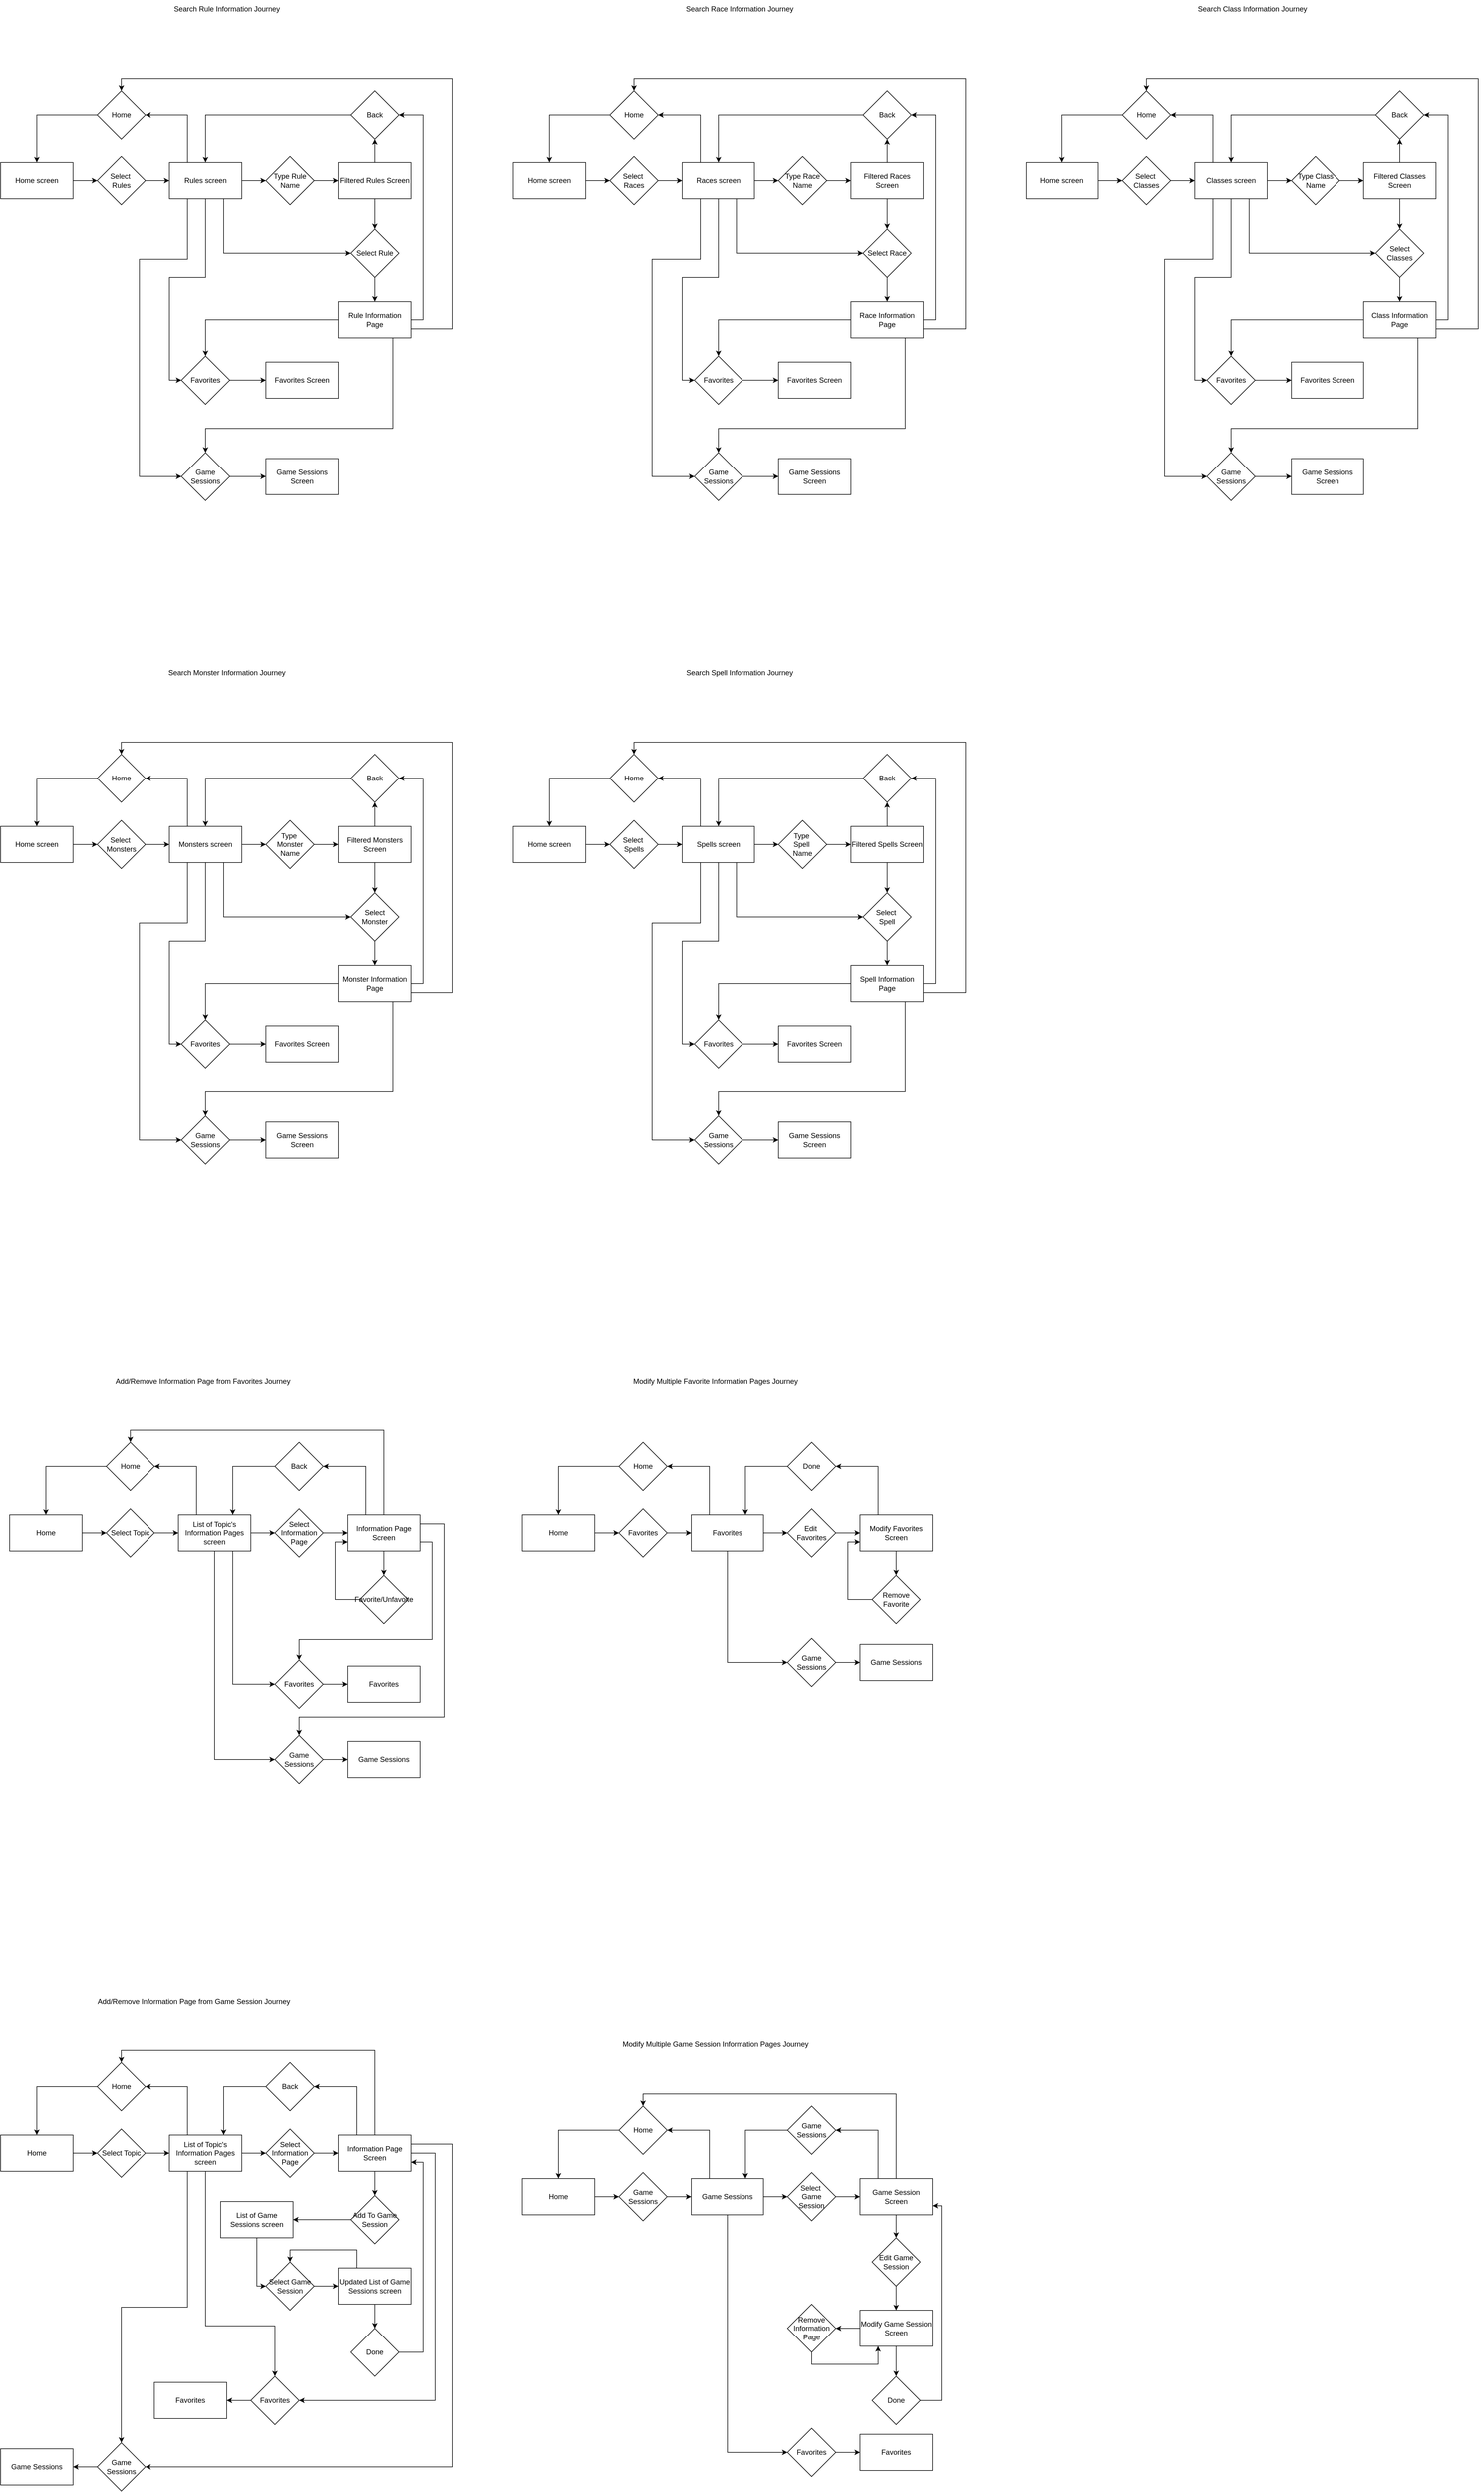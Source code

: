 <mxfile version="24.8.1">
  <diagram name="Page-1" id="HfuWmbCm5bsbyxA2cTyK">
    <mxGraphModel dx="10013" dy="4840" grid="1" gridSize="10" guides="1" tooltips="1" connect="1" arrows="1" fold="1" page="1" pageScale="1" pageWidth="850" pageHeight="1100" math="0" shadow="0">
      <root>
        <mxCell id="0" />
        <mxCell id="1" parent="0" />
        <mxCell id="h_BCHXKBnSZ3QPI82Oxl-5" value="" style="edgeStyle=orthogonalEdgeStyle;rounded=0;orthogonalLoop=1;jettySize=auto;html=1;" parent="1" source="h_BCHXKBnSZ3QPI82Oxl-1" target="h_BCHXKBnSZ3QPI82Oxl-4" edge="1">
          <mxGeometry relative="1" as="geometry" />
        </mxCell>
        <mxCell id="h_BCHXKBnSZ3QPI82Oxl-1" value="Home screen" style="rounded=0;whiteSpace=wrap;html=1;" parent="1" vertex="1">
          <mxGeometry x="900" y="-695" width="120" height="60" as="geometry" />
        </mxCell>
        <mxCell id="h_BCHXKBnSZ3QPI82Oxl-7" value="" style="edgeStyle=orthogonalEdgeStyle;rounded=0;orthogonalLoop=1;jettySize=auto;html=1;" parent="1" source="h_BCHXKBnSZ3QPI82Oxl-4" target="h_BCHXKBnSZ3QPI82Oxl-6" edge="1">
          <mxGeometry relative="1" as="geometry" />
        </mxCell>
        <mxCell id="h_BCHXKBnSZ3QPI82Oxl-4" value="&lt;div&gt;Select&amp;nbsp;&lt;/div&gt;&lt;div&gt;Races&lt;/div&gt;" style="rhombus;whiteSpace=wrap;html=1;" parent="1" vertex="1">
          <mxGeometry x="1060" y="-705" width="80" height="80" as="geometry" />
        </mxCell>
        <mxCell id="NSXDxfKZHhNaWoVR8rBv-3" style="edgeStyle=orthogonalEdgeStyle;rounded=0;orthogonalLoop=1;jettySize=auto;html=1;exitX=0.25;exitY=0;exitDx=0;exitDy=0;entryX=1;entryY=0.5;entryDx=0;entryDy=0;" edge="1" parent="1" source="h_BCHXKBnSZ3QPI82Oxl-6" target="NSXDxfKZHhNaWoVR8rBv-2">
          <mxGeometry relative="1" as="geometry" />
        </mxCell>
        <mxCell id="NSXDxfKZHhNaWoVR8rBv-13" value="" style="edgeStyle=orthogonalEdgeStyle;rounded=0;orthogonalLoop=1;jettySize=auto;html=1;" edge="1" parent="1" source="h_BCHXKBnSZ3QPI82Oxl-6" target="h_BCHXKBnSZ3QPI82Oxl-8">
          <mxGeometry relative="1" as="geometry" />
        </mxCell>
        <mxCell id="NSXDxfKZHhNaWoVR8rBv-16" style="edgeStyle=orthogonalEdgeStyle;rounded=0;orthogonalLoop=1;jettySize=auto;html=1;exitX=0.75;exitY=1;exitDx=0;exitDy=0;entryX=0;entryY=0.5;entryDx=0;entryDy=0;" edge="1" parent="1" source="h_BCHXKBnSZ3QPI82Oxl-6" target="NSXDxfKZHhNaWoVR8rBv-7">
          <mxGeometry relative="1" as="geometry" />
        </mxCell>
        <mxCell id="NSXDxfKZHhNaWoVR8rBv-31" style="edgeStyle=orthogonalEdgeStyle;rounded=0;orthogonalLoop=1;jettySize=auto;html=1;exitX=0.5;exitY=1;exitDx=0;exitDy=0;entryX=0;entryY=0.5;entryDx=0;entryDy=0;" edge="1" parent="1" source="h_BCHXKBnSZ3QPI82Oxl-6" target="NSXDxfKZHhNaWoVR8rBv-11">
          <mxGeometry relative="1" as="geometry" />
        </mxCell>
        <mxCell id="NSXDxfKZHhNaWoVR8rBv-32" style="edgeStyle=orthogonalEdgeStyle;rounded=0;orthogonalLoop=1;jettySize=auto;html=1;exitX=0.25;exitY=1;exitDx=0;exitDy=0;entryX=0;entryY=0.5;entryDx=0;entryDy=0;" edge="1" parent="1" source="h_BCHXKBnSZ3QPI82Oxl-6" target="NSXDxfKZHhNaWoVR8rBv-12">
          <mxGeometry relative="1" as="geometry">
            <Array as="points">
              <mxPoint x="1210" y="-535" />
              <mxPoint x="1130" y="-535" />
              <mxPoint x="1130" y="-175" />
            </Array>
          </mxGeometry>
        </mxCell>
        <mxCell id="h_BCHXKBnSZ3QPI82Oxl-6" value="Races screen" style="rounded=0;whiteSpace=wrap;html=1;" parent="1" vertex="1">
          <mxGeometry x="1180" y="-695" width="120" height="60" as="geometry" />
        </mxCell>
        <mxCell id="NSXDxfKZHhNaWoVR8rBv-14" value="" style="edgeStyle=orthogonalEdgeStyle;rounded=0;orthogonalLoop=1;jettySize=auto;html=1;" edge="1" parent="1" source="h_BCHXKBnSZ3QPI82Oxl-8" target="NSXDxfKZHhNaWoVR8rBv-5">
          <mxGeometry relative="1" as="geometry" />
        </mxCell>
        <mxCell id="h_BCHXKBnSZ3QPI82Oxl-8" value="Type Race Name" style="rhombus;whiteSpace=wrap;html=1;" parent="1" vertex="1">
          <mxGeometry x="1340" y="-705" width="80" height="80" as="geometry" />
        </mxCell>
        <mxCell id="NSXDxfKZHhNaWoVR8rBv-1" value="Search Race Information Journey" style="text;html=1;align=center;verticalAlign=middle;resizable=0;points=[];autosize=1;strokeColor=none;fillColor=none;" vertex="1" parent="1">
          <mxGeometry x="1175" y="-965" width="200" height="30" as="geometry" />
        </mxCell>
        <mxCell id="NSXDxfKZHhNaWoVR8rBv-4" style="edgeStyle=orthogonalEdgeStyle;rounded=0;orthogonalLoop=1;jettySize=auto;html=1;exitX=0;exitY=0.5;exitDx=0;exitDy=0;entryX=0.5;entryY=0;entryDx=0;entryDy=0;" edge="1" parent="1" source="NSXDxfKZHhNaWoVR8rBv-2" target="h_BCHXKBnSZ3QPI82Oxl-1">
          <mxGeometry relative="1" as="geometry" />
        </mxCell>
        <mxCell id="NSXDxfKZHhNaWoVR8rBv-2" value="Home" style="rhombus;whiteSpace=wrap;html=1;" vertex="1" parent="1">
          <mxGeometry x="1060" y="-815" width="80" height="80" as="geometry" />
        </mxCell>
        <mxCell id="NSXDxfKZHhNaWoVR8rBv-15" value="" style="edgeStyle=orthogonalEdgeStyle;rounded=0;orthogonalLoop=1;jettySize=auto;html=1;" edge="1" parent="1" source="NSXDxfKZHhNaWoVR8rBv-5" target="NSXDxfKZHhNaWoVR8rBv-7">
          <mxGeometry relative="1" as="geometry" />
        </mxCell>
        <mxCell id="NSXDxfKZHhNaWoVR8rBv-24" value="" style="edgeStyle=orthogonalEdgeStyle;rounded=0;orthogonalLoop=1;jettySize=auto;html=1;" edge="1" parent="1" source="NSXDxfKZHhNaWoVR8rBv-5" target="NSXDxfKZHhNaWoVR8rBv-23">
          <mxGeometry relative="1" as="geometry" />
        </mxCell>
        <mxCell id="NSXDxfKZHhNaWoVR8rBv-5" value="Filtered Races Screen" style="rounded=0;whiteSpace=wrap;html=1;" vertex="1" parent="1">
          <mxGeometry x="1460" y="-695" width="120" height="60" as="geometry" />
        </mxCell>
        <mxCell id="NSXDxfKZHhNaWoVR8rBv-17" value="" style="edgeStyle=orthogonalEdgeStyle;rounded=0;orthogonalLoop=1;jettySize=auto;html=1;" edge="1" parent="1" source="NSXDxfKZHhNaWoVR8rBv-7" target="NSXDxfKZHhNaWoVR8rBv-8">
          <mxGeometry relative="1" as="geometry" />
        </mxCell>
        <mxCell id="NSXDxfKZHhNaWoVR8rBv-7" value="Select Race" style="rhombus;whiteSpace=wrap;html=1;" vertex="1" parent="1">
          <mxGeometry x="1480" y="-585" width="80" height="80" as="geometry" />
        </mxCell>
        <mxCell id="NSXDxfKZHhNaWoVR8rBv-26" style="edgeStyle=orthogonalEdgeStyle;rounded=0;orthogonalLoop=1;jettySize=auto;html=1;exitX=1;exitY=0.5;exitDx=0;exitDy=0;entryX=1;entryY=0.5;entryDx=0;entryDy=0;" edge="1" parent="1" source="NSXDxfKZHhNaWoVR8rBv-8" target="NSXDxfKZHhNaWoVR8rBv-23">
          <mxGeometry relative="1" as="geometry" />
        </mxCell>
        <mxCell id="NSXDxfKZHhNaWoVR8rBv-27" style="edgeStyle=orthogonalEdgeStyle;rounded=0;orthogonalLoop=1;jettySize=auto;html=1;exitX=1;exitY=0.75;exitDx=0;exitDy=0;entryX=0.5;entryY=0;entryDx=0;entryDy=0;" edge="1" parent="1" source="NSXDxfKZHhNaWoVR8rBv-8" target="NSXDxfKZHhNaWoVR8rBv-2">
          <mxGeometry relative="1" as="geometry">
            <Array as="points">
              <mxPoint x="1650" y="-420" />
              <mxPoint x="1650" y="-835" />
              <mxPoint x="1100" y="-835" />
            </Array>
          </mxGeometry>
        </mxCell>
        <mxCell id="NSXDxfKZHhNaWoVR8rBv-29" style="edgeStyle=orthogonalEdgeStyle;rounded=0;orthogonalLoop=1;jettySize=auto;html=1;exitX=0;exitY=0.5;exitDx=0;exitDy=0;entryX=0.5;entryY=0;entryDx=0;entryDy=0;" edge="1" parent="1" source="NSXDxfKZHhNaWoVR8rBv-8" target="NSXDxfKZHhNaWoVR8rBv-11">
          <mxGeometry relative="1" as="geometry" />
        </mxCell>
        <mxCell id="NSXDxfKZHhNaWoVR8rBv-30" style="edgeStyle=orthogonalEdgeStyle;rounded=0;orthogonalLoop=1;jettySize=auto;html=1;exitX=0.75;exitY=1;exitDx=0;exitDy=0;entryX=0.5;entryY=0;entryDx=0;entryDy=0;" edge="1" parent="1" source="NSXDxfKZHhNaWoVR8rBv-8" target="NSXDxfKZHhNaWoVR8rBv-12">
          <mxGeometry relative="1" as="geometry">
            <Array as="points">
              <mxPoint x="1550" y="-255" />
              <mxPoint x="1240" y="-255" />
            </Array>
          </mxGeometry>
        </mxCell>
        <mxCell id="NSXDxfKZHhNaWoVR8rBv-8" value="Race Information Page" style="rounded=0;whiteSpace=wrap;html=1;" vertex="1" parent="1">
          <mxGeometry x="1460" y="-465" width="120" height="60" as="geometry" />
        </mxCell>
        <mxCell id="NSXDxfKZHhNaWoVR8rBv-9" value="Favorites Screen" style="rounded=0;whiteSpace=wrap;html=1;" vertex="1" parent="1">
          <mxGeometry x="1340" y="-365" width="120" height="60" as="geometry" />
        </mxCell>
        <mxCell id="NSXDxfKZHhNaWoVR8rBv-10" value="Game Sessions Screen" style="rounded=0;whiteSpace=wrap;html=1;" vertex="1" parent="1">
          <mxGeometry x="1340" y="-205" width="120" height="60" as="geometry" />
        </mxCell>
        <mxCell id="NSXDxfKZHhNaWoVR8rBv-33" value="" style="edgeStyle=orthogonalEdgeStyle;rounded=0;orthogonalLoop=1;jettySize=auto;html=1;" edge="1" parent="1" source="NSXDxfKZHhNaWoVR8rBv-11" target="NSXDxfKZHhNaWoVR8rBv-9">
          <mxGeometry relative="1" as="geometry" />
        </mxCell>
        <mxCell id="NSXDxfKZHhNaWoVR8rBv-11" value="Favorites" style="rhombus;whiteSpace=wrap;html=1;" vertex="1" parent="1">
          <mxGeometry x="1200" y="-375" width="80" height="80" as="geometry" />
        </mxCell>
        <mxCell id="NSXDxfKZHhNaWoVR8rBv-34" value="" style="edgeStyle=orthogonalEdgeStyle;rounded=0;orthogonalLoop=1;jettySize=auto;html=1;" edge="1" parent="1" source="NSXDxfKZHhNaWoVR8rBv-12" target="NSXDxfKZHhNaWoVR8rBv-10">
          <mxGeometry relative="1" as="geometry" />
        </mxCell>
        <mxCell id="NSXDxfKZHhNaWoVR8rBv-12" value="Game Sessions" style="rhombus;whiteSpace=wrap;html=1;" vertex="1" parent="1">
          <mxGeometry x="1200" y="-215" width="80" height="80" as="geometry" />
        </mxCell>
        <mxCell id="NSXDxfKZHhNaWoVR8rBv-25" style="edgeStyle=orthogonalEdgeStyle;rounded=0;orthogonalLoop=1;jettySize=auto;html=1;exitX=0;exitY=0.5;exitDx=0;exitDy=0;" edge="1" parent="1" source="NSXDxfKZHhNaWoVR8rBv-23" target="h_BCHXKBnSZ3QPI82Oxl-6">
          <mxGeometry relative="1" as="geometry" />
        </mxCell>
        <mxCell id="NSXDxfKZHhNaWoVR8rBv-23" value="Back" style="rhombus;whiteSpace=wrap;html=1;" vertex="1" parent="1">
          <mxGeometry x="1480" y="-815" width="80" height="80" as="geometry" />
        </mxCell>
        <mxCell id="NSXDxfKZHhNaWoVR8rBv-69" value="" style="edgeStyle=orthogonalEdgeStyle;rounded=0;orthogonalLoop=1;jettySize=auto;html=1;exitX=0;exitY=0.5;exitDx=0;exitDy=0;" edge="1" parent="1" source="NSXDxfKZHhNaWoVR8rBv-37" target="NSXDxfKZHhNaWoVR8rBv-38">
          <mxGeometry relative="1" as="geometry" />
        </mxCell>
        <mxCell id="NSXDxfKZHhNaWoVR8rBv-37" value="Home" style="rhombus;whiteSpace=wrap;html=1;" vertex="1" parent="1">
          <mxGeometry x="210" y="2454" width="80" height="80" as="geometry" />
        </mxCell>
        <mxCell id="NSXDxfKZHhNaWoVR8rBv-54" value="" style="edgeStyle=orthogonalEdgeStyle;rounded=0;orthogonalLoop=1;jettySize=auto;html=1;" edge="1" parent="1" source="NSXDxfKZHhNaWoVR8rBv-38" target="NSXDxfKZHhNaWoVR8rBv-45">
          <mxGeometry relative="1" as="geometry" />
        </mxCell>
        <mxCell id="NSXDxfKZHhNaWoVR8rBv-38" value="Home" style="rounded=0;whiteSpace=wrap;html=1;" vertex="1" parent="1">
          <mxGeometry x="50" y="2574" width="120" height="60" as="geometry" />
        </mxCell>
        <mxCell id="NSXDxfKZHhNaWoVR8rBv-39" value="Favorites" style="rounded=0;whiteSpace=wrap;html=1;" vertex="1" parent="1">
          <mxGeometry x="305" y="2984" width="120" height="60" as="geometry" />
        </mxCell>
        <mxCell id="NSXDxfKZHhNaWoVR8rBv-40" value="Game Sessions" style="rounded=0;whiteSpace=wrap;html=1;" vertex="1" parent="1">
          <mxGeometry x="50" y="3094" width="120" height="60" as="geometry" />
        </mxCell>
        <mxCell id="NSXDxfKZHhNaWoVR8rBv-56" value="" style="edgeStyle=orthogonalEdgeStyle;rounded=0;orthogonalLoop=1;jettySize=auto;html=1;" edge="1" parent="1" source="NSXDxfKZHhNaWoVR8rBv-42" target="NSXDxfKZHhNaWoVR8rBv-46">
          <mxGeometry relative="1" as="geometry" />
        </mxCell>
        <mxCell id="NSXDxfKZHhNaWoVR8rBv-68" style="edgeStyle=orthogonalEdgeStyle;rounded=0;orthogonalLoop=1;jettySize=auto;html=1;exitX=0.25;exitY=0;exitDx=0;exitDy=0;entryX=1;entryY=0.5;entryDx=0;entryDy=0;" edge="1" parent="1" source="NSXDxfKZHhNaWoVR8rBv-42" target="NSXDxfKZHhNaWoVR8rBv-37">
          <mxGeometry relative="1" as="geometry" />
        </mxCell>
        <mxCell id="NSXDxfKZHhNaWoVR8rBv-296" style="edgeStyle=orthogonalEdgeStyle;rounded=0;orthogonalLoop=1;jettySize=auto;html=1;exitX=0.5;exitY=1;exitDx=0;exitDy=0;entryX=0.5;entryY=0;entryDx=0;entryDy=0;" edge="1" parent="1" source="NSXDxfKZHhNaWoVR8rBv-42" target="NSXDxfKZHhNaWoVR8rBv-76">
          <mxGeometry relative="1" as="geometry">
            <Array as="points">
              <mxPoint x="390" y="2890" />
              <mxPoint x="505" y="2890" />
            </Array>
          </mxGeometry>
        </mxCell>
        <mxCell id="NSXDxfKZHhNaWoVR8rBv-297" style="edgeStyle=orthogonalEdgeStyle;rounded=0;orthogonalLoop=1;jettySize=auto;html=1;exitX=0.25;exitY=1;exitDx=0;exitDy=0;entryX=0.5;entryY=0;entryDx=0;entryDy=0;" edge="1" parent="1" source="NSXDxfKZHhNaWoVR8rBv-42" target="NSXDxfKZHhNaWoVR8rBv-77">
          <mxGeometry relative="1" as="geometry" />
        </mxCell>
        <mxCell id="NSXDxfKZHhNaWoVR8rBv-42" value="List of Topic&#39;s Information Pages screen" style="rounded=0;whiteSpace=wrap;html=1;" vertex="1" parent="1">
          <mxGeometry x="330" y="2574" width="120" height="60" as="geometry" />
        </mxCell>
        <mxCell id="NSXDxfKZHhNaWoVR8rBv-55" value="" style="edgeStyle=orthogonalEdgeStyle;rounded=0;orthogonalLoop=1;jettySize=auto;html=1;" edge="1" parent="1" source="NSXDxfKZHhNaWoVR8rBv-45" target="NSXDxfKZHhNaWoVR8rBv-42">
          <mxGeometry relative="1" as="geometry" />
        </mxCell>
        <mxCell id="NSXDxfKZHhNaWoVR8rBv-45" value="&lt;div&gt;Select Topic&lt;/div&gt;" style="rhombus;whiteSpace=wrap;html=1;" vertex="1" parent="1">
          <mxGeometry x="210" y="2564" width="80" height="80" as="geometry" />
        </mxCell>
        <mxCell id="NSXDxfKZHhNaWoVR8rBv-57" value="" style="edgeStyle=orthogonalEdgeStyle;rounded=0;orthogonalLoop=1;jettySize=auto;html=1;" edge="1" parent="1" source="NSXDxfKZHhNaWoVR8rBv-46" target="NSXDxfKZHhNaWoVR8rBv-47">
          <mxGeometry relative="1" as="geometry" />
        </mxCell>
        <mxCell id="NSXDxfKZHhNaWoVR8rBv-46" value="Select Information Page" style="rhombus;whiteSpace=wrap;html=1;" vertex="1" parent="1">
          <mxGeometry x="490" y="2564" width="80" height="80" as="geometry" />
        </mxCell>
        <mxCell id="NSXDxfKZHhNaWoVR8rBv-60" value="" style="edgeStyle=orthogonalEdgeStyle;rounded=0;orthogonalLoop=1;jettySize=auto;html=1;" edge="1" parent="1" source="NSXDxfKZHhNaWoVR8rBv-47" target="NSXDxfKZHhNaWoVR8rBv-48">
          <mxGeometry relative="1" as="geometry" />
        </mxCell>
        <mxCell id="NSXDxfKZHhNaWoVR8rBv-72" style="edgeStyle=orthogonalEdgeStyle;rounded=0;orthogonalLoop=1;jettySize=auto;html=1;exitX=0.5;exitY=0;exitDx=0;exitDy=0;entryX=0.5;entryY=0;entryDx=0;entryDy=0;" edge="1" parent="1" source="NSXDxfKZHhNaWoVR8rBv-47" target="NSXDxfKZHhNaWoVR8rBv-37">
          <mxGeometry relative="1" as="geometry" />
        </mxCell>
        <mxCell id="NSXDxfKZHhNaWoVR8rBv-74" style="edgeStyle=orthogonalEdgeStyle;rounded=0;orthogonalLoop=1;jettySize=auto;html=1;exitX=0.25;exitY=0;exitDx=0;exitDy=0;entryX=1;entryY=0.5;entryDx=0;entryDy=0;" edge="1" parent="1" source="NSXDxfKZHhNaWoVR8rBv-47" target="NSXDxfKZHhNaWoVR8rBv-73">
          <mxGeometry relative="1" as="geometry" />
        </mxCell>
        <mxCell id="NSXDxfKZHhNaWoVR8rBv-80" style="edgeStyle=orthogonalEdgeStyle;rounded=0;orthogonalLoop=1;jettySize=auto;html=1;exitX=1;exitY=0.5;exitDx=0;exitDy=0;entryX=1;entryY=0.5;entryDx=0;entryDy=0;" edge="1" parent="1" source="NSXDxfKZHhNaWoVR8rBv-47" target="NSXDxfKZHhNaWoVR8rBv-76">
          <mxGeometry relative="1" as="geometry">
            <Array as="points">
              <mxPoint x="770" y="2604" />
              <mxPoint x="770" y="3014" />
            </Array>
          </mxGeometry>
        </mxCell>
        <mxCell id="NSXDxfKZHhNaWoVR8rBv-81" style="edgeStyle=orthogonalEdgeStyle;rounded=0;orthogonalLoop=1;jettySize=auto;html=1;exitX=1;exitY=0.25;exitDx=0;exitDy=0;entryX=1;entryY=0.5;entryDx=0;entryDy=0;" edge="1" parent="1" source="NSXDxfKZHhNaWoVR8rBv-47" target="NSXDxfKZHhNaWoVR8rBv-77">
          <mxGeometry relative="1" as="geometry">
            <Array as="points">
              <mxPoint x="800" y="2589" />
              <mxPoint x="800" y="3124" />
            </Array>
          </mxGeometry>
        </mxCell>
        <mxCell id="NSXDxfKZHhNaWoVR8rBv-47" value="Information Page Screen" style="rounded=0;whiteSpace=wrap;html=1;" vertex="1" parent="1">
          <mxGeometry x="610" y="2574" width="120" height="60" as="geometry" />
        </mxCell>
        <mxCell id="NSXDxfKZHhNaWoVR8rBv-62" value="" style="edgeStyle=orthogonalEdgeStyle;rounded=0;orthogonalLoop=1;jettySize=auto;html=1;" edge="1" parent="1" source="NSXDxfKZHhNaWoVR8rBv-48" target="NSXDxfKZHhNaWoVR8rBv-49">
          <mxGeometry relative="1" as="geometry" />
        </mxCell>
        <mxCell id="NSXDxfKZHhNaWoVR8rBv-48" value="Add To Game Session" style="rhombus;whiteSpace=wrap;html=1;" vertex="1" parent="1">
          <mxGeometry x="630" y="2674" width="80" height="80" as="geometry" />
        </mxCell>
        <mxCell id="NSXDxfKZHhNaWoVR8rBv-63" value="" style="edgeStyle=orthogonalEdgeStyle;rounded=0;orthogonalLoop=1;jettySize=auto;html=1;" edge="1" parent="1" source="NSXDxfKZHhNaWoVR8rBv-49" target="NSXDxfKZHhNaWoVR8rBv-50">
          <mxGeometry relative="1" as="geometry">
            <Array as="points">
              <mxPoint x="475" y="2824" />
            </Array>
          </mxGeometry>
        </mxCell>
        <mxCell id="NSXDxfKZHhNaWoVR8rBv-49" value="List of Game Sessions screen" style="rounded=0;whiteSpace=wrap;html=1;" vertex="1" parent="1">
          <mxGeometry x="415" y="2684" width="120" height="60" as="geometry" />
        </mxCell>
        <mxCell id="NSXDxfKZHhNaWoVR8rBv-64" value="" style="edgeStyle=orthogonalEdgeStyle;rounded=0;orthogonalLoop=1;jettySize=auto;html=1;" edge="1" parent="1" source="NSXDxfKZHhNaWoVR8rBv-50" target="NSXDxfKZHhNaWoVR8rBv-52">
          <mxGeometry relative="1" as="geometry" />
        </mxCell>
        <mxCell id="NSXDxfKZHhNaWoVR8rBv-50" value="Select Game Session" style="rhombus;whiteSpace=wrap;html=1;" vertex="1" parent="1">
          <mxGeometry x="490" y="2784" width="80" height="80" as="geometry" />
        </mxCell>
        <mxCell id="NSXDxfKZHhNaWoVR8rBv-65" value="" style="edgeStyle=orthogonalEdgeStyle;rounded=0;orthogonalLoop=1;jettySize=auto;html=1;" edge="1" parent="1" source="NSXDxfKZHhNaWoVR8rBv-52" target="NSXDxfKZHhNaWoVR8rBv-53">
          <mxGeometry relative="1" as="geometry" />
        </mxCell>
        <mxCell id="NSXDxfKZHhNaWoVR8rBv-67" style="edgeStyle=orthogonalEdgeStyle;rounded=0;orthogonalLoop=1;jettySize=auto;html=1;exitX=0.25;exitY=0;exitDx=0;exitDy=0;entryX=0.5;entryY=0;entryDx=0;entryDy=0;" edge="1" parent="1" source="NSXDxfKZHhNaWoVR8rBv-52" target="NSXDxfKZHhNaWoVR8rBv-50">
          <mxGeometry relative="1" as="geometry">
            <Array as="points">
              <mxPoint x="640" y="2764" />
              <mxPoint x="530" y="2764" />
            </Array>
          </mxGeometry>
        </mxCell>
        <mxCell id="NSXDxfKZHhNaWoVR8rBv-52" value="Updated List of Game Sessions screen" style="rounded=0;whiteSpace=wrap;html=1;" vertex="1" parent="1">
          <mxGeometry x="610" y="2794" width="120" height="60" as="geometry" />
        </mxCell>
        <mxCell id="NSXDxfKZHhNaWoVR8rBv-66" style="edgeStyle=orthogonalEdgeStyle;rounded=0;orthogonalLoop=1;jettySize=auto;html=1;exitX=1;exitY=0.5;exitDx=0;exitDy=0;entryX=1;entryY=0.75;entryDx=0;entryDy=0;" edge="1" parent="1" source="NSXDxfKZHhNaWoVR8rBv-53" target="NSXDxfKZHhNaWoVR8rBv-47">
          <mxGeometry relative="1" as="geometry">
            <Array as="points">
              <mxPoint x="750" y="2934" />
              <mxPoint x="750" y="2619" />
            </Array>
          </mxGeometry>
        </mxCell>
        <mxCell id="NSXDxfKZHhNaWoVR8rBv-53" value="Done" style="rhombus;whiteSpace=wrap;html=1;" vertex="1" parent="1">
          <mxGeometry x="630" y="2894" width="80" height="80" as="geometry" />
        </mxCell>
        <mxCell id="NSXDxfKZHhNaWoVR8rBv-75" style="edgeStyle=orthogonalEdgeStyle;rounded=0;orthogonalLoop=1;jettySize=auto;html=1;exitX=0;exitY=0.5;exitDx=0;exitDy=0;entryX=0.75;entryY=0;entryDx=0;entryDy=0;" edge="1" parent="1" source="NSXDxfKZHhNaWoVR8rBv-73" target="NSXDxfKZHhNaWoVR8rBv-42">
          <mxGeometry relative="1" as="geometry" />
        </mxCell>
        <mxCell id="NSXDxfKZHhNaWoVR8rBv-73" value="Back" style="rhombus;whiteSpace=wrap;html=1;" vertex="1" parent="1">
          <mxGeometry x="490" y="2454" width="80" height="80" as="geometry" />
        </mxCell>
        <mxCell id="NSXDxfKZHhNaWoVR8rBv-78" value="" style="edgeStyle=orthogonalEdgeStyle;rounded=0;orthogonalLoop=1;jettySize=auto;html=1;" edge="1" parent="1" source="NSXDxfKZHhNaWoVR8rBv-76" target="NSXDxfKZHhNaWoVR8rBv-39">
          <mxGeometry relative="1" as="geometry" />
        </mxCell>
        <mxCell id="NSXDxfKZHhNaWoVR8rBv-76" value="Favorites" style="rhombus;whiteSpace=wrap;html=1;" vertex="1" parent="1">
          <mxGeometry x="465" y="2974" width="80" height="80" as="geometry" />
        </mxCell>
        <mxCell id="NSXDxfKZHhNaWoVR8rBv-79" value="" style="edgeStyle=orthogonalEdgeStyle;rounded=0;orthogonalLoop=1;jettySize=auto;html=1;" edge="1" parent="1" source="NSXDxfKZHhNaWoVR8rBv-77" target="NSXDxfKZHhNaWoVR8rBv-40">
          <mxGeometry relative="1" as="geometry" />
        </mxCell>
        <mxCell id="NSXDxfKZHhNaWoVR8rBv-77" value="Game Sessions" style="rhombus;whiteSpace=wrap;html=1;" vertex="1" parent="1">
          <mxGeometry x="210" y="3084" width="80" height="80" as="geometry" />
        </mxCell>
        <mxCell id="NSXDxfKZHhNaWoVR8rBv-82" value="Add/Remove Information Page from Game Session Journey" style="text;html=1;align=center;verticalAlign=middle;resizable=0;points=[];autosize=1;strokeColor=none;fillColor=none;" vertex="1" parent="1">
          <mxGeometry x="200" y="2337" width="340" height="30" as="geometry" />
        </mxCell>
        <mxCell id="NSXDxfKZHhNaWoVR8rBv-83" value="" style="edgeStyle=orthogonalEdgeStyle;rounded=0;orthogonalLoop=1;jettySize=auto;html=1;" edge="1" parent="1" source="NSXDxfKZHhNaWoVR8rBv-84" target="NSXDxfKZHhNaWoVR8rBv-86">
          <mxGeometry relative="1" as="geometry" />
        </mxCell>
        <mxCell id="NSXDxfKZHhNaWoVR8rBv-84" value="Home screen" style="rounded=0;whiteSpace=wrap;html=1;" vertex="1" parent="1">
          <mxGeometry x="50" y="-695" width="120" height="60" as="geometry" />
        </mxCell>
        <mxCell id="NSXDxfKZHhNaWoVR8rBv-85" value="" style="edgeStyle=orthogonalEdgeStyle;rounded=0;orthogonalLoop=1;jettySize=auto;html=1;" edge="1" parent="1" source="NSXDxfKZHhNaWoVR8rBv-86" target="NSXDxfKZHhNaWoVR8rBv-92">
          <mxGeometry relative="1" as="geometry" />
        </mxCell>
        <mxCell id="NSXDxfKZHhNaWoVR8rBv-86" value="&lt;div&gt;Select&amp;nbsp;&lt;/div&gt;&lt;div&gt;Rules&lt;/div&gt;" style="rhombus;whiteSpace=wrap;html=1;" vertex="1" parent="1">
          <mxGeometry x="210" y="-705" width="80" height="80" as="geometry" />
        </mxCell>
        <mxCell id="NSXDxfKZHhNaWoVR8rBv-87" style="edgeStyle=orthogonalEdgeStyle;rounded=0;orthogonalLoop=1;jettySize=auto;html=1;exitX=0.25;exitY=0;exitDx=0;exitDy=0;entryX=1;entryY=0.5;entryDx=0;entryDy=0;" edge="1" parent="1" source="NSXDxfKZHhNaWoVR8rBv-92" target="NSXDxfKZHhNaWoVR8rBv-97">
          <mxGeometry relative="1" as="geometry" />
        </mxCell>
        <mxCell id="NSXDxfKZHhNaWoVR8rBv-88" value="" style="edgeStyle=orthogonalEdgeStyle;rounded=0;orthogonalLoop=1;jettySize=auto;html=1;" edge="1" parent="1" source="NSXDxfKZHhNaWoVR8rBv-92" target="NSXDxfKZHhNaWoVR8rBv-94">
          <mxGeometry relative="1" as="geometry" />
        </mxCell>
        <mxCell id="NSXDxfKZHhNaWoVR8rBv-89" style="edgeStyle=orthogonalEdgeStyle;rounded=0;orthogonalLoop=1;jettySize=auto;html=1;exitX=0.75;exitY=1;exitDx=0;exitDy=0;entryX=0;entryY=0.5;entryDx=0;entryDy=0;" edge="1" parent="1" source="NSXDxfKZHhNaWoVR8rBv-92" target="NSXDxfKZHhNaWoVR8rBv-102">
          <mxGeometry relative="1" as="geometry" />
        </mxCell>
        <mxCell id="NSXDxfKZHhNaWoVR8rBv-90" style="edgeStyle=orthogonalEdgeStyle;rounded=0;orthogonalLoop=1;jettySize=auto;html=1;exitX=0.5;exitY=1;exitDx=0;exitDy=0;entryX=0;entryY=0.5;entryDx=0;entryDy=0;" edge="1" parent="1" source="NSXDxfKZHhNaWoVR8rBv-92" target="NSXDxfKZHhNaWoVR8rBv-111">
          <mxGeometry relative="1" as="geometry" />
        </mxCell>
        <mxCell id="NSXDxfKZHhNaWoVR8rBv-91" style="edgeStyle=orthogonalEdgeStyle;rounded=0;orthogonalLoop=1;jettySize=auto;html=1;exitX=0.25;exitY=1;exitDx=0;exitDy=0;entryX=0;entryY=0.5;entryDx=0;entryDy=0;" edge="1" parent="1" source="NSXDxfKZHhNaWoVR8rBv-92" target="NSXDxfKZHhNaWoVR8rBv-113">
          <mxGeometry relative="1" as="geometry">
            <Array as="points">
              <mxPoint x="360" y="-535" />
              <mxPoint x="280" y="-535" />
              <mxPoint x="280" y="-175" />
            </Array>
          </mxGeometry>
        </mxCell>
        <mxCell id="NSXDxfKZHhNaWoVR8rBv-92" value="Rules screen" style="rounded=0;whiteSpace=wrap;html=1;" vertex="1" parent="1">
          <mxGeometry x="330" y="-695" width="120" height="60" as="geometry" />
        </mxCell>
        <mxCell id="NSXDxfKZHhNaWoVR8rBv-93" value="" style="edgeStyle=orthogonalEdgeStyle;rounded=0;orthogonalLoop=1;jettySize=auto;html=1;" edge="1" parent="1" source="NSXDxfKZHhNaWoVR8rBv-94" target="NSXDxfKZHhNaWoVR8rBv-100">
          <mxGeometry relative="1" as="geometry" />
        </mxCell>
        <mxCell id="NSXDxfKZHhNaWoVR8rBv-94" value="Type Rule Name" style="rhombus;whiteSpace=wrap;html=1;" vertex="1" parent="1">
          <mxGeometry x="490" y="-705" width="80" height="80" as="geometry" />
        </mxCell>
        <mxCell id="NSXDxfKZHhNaWoVR8rBv-95" value="Search Rule Information Journey" style="text;html=1;align=center;verticalAlign=middle;resizable=0;points=[];autosize=1;strokeColor=none;fillColor=none;" vertex="1" parent="1">
          <mxGeometry x="325" y="-965" width="200" height="30" as="geometry" />
        </mxCell>
        <mxCell id="NSXDxfKZHhNaWoVR8rBv-96" style="edgeStyle=orthogonalEdgeStyle;rounded=0;orthogonalLoop=1;jettySize=auto;html=1;exitX=0;exitY=0.5;exitDx=0;exitDy=0;entryX=0.5;entryY=0;entryDx=0;entryDy=0;" edge="1" parent="1" source="NSXDxfKZHhNaWoVR8rBv-97" target="NSXDxfKZHhNaWoVR8rBv-84">
          <mxGeometry relative="1" as="geometry" />
        </mxCell>
        <mxCell id="NSXDxfKZHhNaWoVR8rBv-97" value="Home" style="rhombus;whiteSpace=wrap;html=1;" vertex="1" parent="1">
          <mxGeometry x="210" y="-815" width="80" height="80" as="geometry" />
        </mxCell>
        <mxCell id="NSXDxfKZHhNaWoVR8rBv-98" value="" style="edgeStyle=orthogonalEdgeStyle;rounded=0;orthogonalLoop=1;jettySize=auto;html=1;" edge="1" parent="1" source="NSXDxfKZHhNaWoVR8rBv-100" target="NSXDxfKZHhNaWoVR8rBv-102">
          <mxGeometry relative="1" as="geometry" />
        </mxCell>
        <mxCell id="NSXDxfKZHhNaWoVR8rBv-99" value="" style="edgeStyle=orthogonalEdgeStyle;rounded=0;orthogonalLoop=1;jettySize=auto;html=1;" edge="1" parent="1" source="NSXDxfKZHhNaWoVR8rBv-100" target="NSXDxfKZHhNaWoVR8rBv-115">
          <mxGeometry relative="1" as="geometry" />
        </mxCell>
        <mxCell id="NSXDxfKZHhNaWoVR8rBv-100" value="Filtered Rules Screen" style="rounded=0;whiteSpace=wrap;html=1;" vertex="1" parent="1">
          <mxGeometry x="610" y="-695" width="120" height="60" as="geometry" />
        </mxCell>
        <mxCell id="NSXDxfKZHhNaWoVR8rBv-101" value="" style="edgeStyle=orthogonalEdgeStyle;rounded=0;orthogonalLoop=1;jettySize=auto;html=1;" edge="1" parent="1" source="NSXDxfKZHhNaWoVR8rBv-102" target="NSXDxfKZHhNaWoVR8rBv-107">
          <mxGeometry relative="1" as="geometry" />
        </mxCell>
        <mxCell id="NSXDxfKZHhNaWoVR8rBv-102" value="Select Rule" style="rhombus;whiteSpace=wrap;html=1;" vertex="1" parent="1">
          <mxGeometry x="630" y="-585" width="80" height="80" as="geometry" />
        </mxCell>
        <mxCell id="NSXDxfKZHhNaWoVR8rBv-103" style="edgeStyle=orthogonalEdgeStyle;rounded=0;orthogonalLoop=1;jettySize=auto;html=1;exitX=1;exitY=0.5;exitDx=0;exitDy=0;entryX=1;entryY=0.5;entryDx=0;entryDy=0;" edge="1" parent="1" source="NSXDxfKZHhNaWoVR8rBv-107" target="NSXDxfKZHhNaWoVR8rBv-115">
          <mxGeometry relative="1" as="geometry" />
        </mxCell>
        <mxCell id="NSXDxfKZHhNaWoVR8rBv-104" style="edgeStyle=orthogonalEdgeStyle;rounded=0;orthogonalLoop=1;jettySize=auto;html=1;exitX=1;exitY=0.75;exitDx=0;exitDy=0;entryX=0.5;entryY=0;entryDx=0;entryDy=0;" edge="1" parent="1" source="NSXDxfKZHhNaWoVR8rBv-107" target="NSXDxfKZHhNaWoVR8rBv-97">
          <mxGeometry relative="1" as="geometry">
            <Array as="points">
              <mxPoint x="800" y="-420" />
              <mxPoint x="800" y="-835" />
              <mxPoint x="250" y="-835" />
            </Array>
          </mxGeometry>
        </mxCell>
        <mxCell id="NSXDxfKZHhNaWoVR8rBv-105" style="edgeStyle=orthogonalEdgeStyle;rounded=0;orthogonalLoop=1;jettySize=auto;html=1;exitX=0;exitY=0.5;exitDx=0;exitDy=0;entryX=0.5;entryY=0;entryDx=0;entryDy=0;" edge="1" parent="1" source="NSXDxfKZHhNaWoVR8rBv-107" target="NSXDxfKZHhNaWoVR8rBv-111">
          <mxGeometry relative="1" as="geometry" />
        </mxCell>
        <mxCell id="NSXDxfKZHhNaWoVR8rBv-106" style="edgeStyle=orthogonalEdgeStyle;rounded=0;orthogonalLoop=1;jettySize=auto;html=1;exitX=0.75;exitY=1;exitDx=0;exitDy=0;entryX=0.5;entryY=0;entryDx=0;entryDy=0;" edge="1" parent="1" source="NSXDxfKZHhNaWoVR8rBv-107" target="NSXDxfKZHhNaWoVR8rBv-113">
          <mxGeometry relative="1" as="geometry">
            <Array as="points">
              <mxPoint x="700" y="-255" />
              <mxPoint x="390" y="-255" />
            </Array>
          </mxGeometry>
        </mxCell>
        <mxCell id="NSXDxfKZHhNaWoVR8rBv-107" value="Rule Information Page" style="rounded=0;whiteSpace=wrap;html=1;" vertex="1" parent="1">
          <mxGeometry x="610" y="-465" width="120" height="60" as="geometry" />
        </mxCell>
        <mxCell id="NSXDxfKZHhNaWoVR8rBv-108" value="Favorites Screen" style="rounded=0;whiteSpace=wrap;html=1;" vertex="1" parent="1">
          <mxGeometry x="490" y="-365" width="120" height="60" as="geometry" />
        </mxCell>
        <mxCell id="NSXDxfKZHhNaWoVR8rBv-109" value="Game Sessions Screen" style="rounded=0;whiteSpace=wrap;html=1;" vertex="1" parent="1">
          <mxGeometry x="490" y="-205" width="120" height="60" as="geometry" />
        </mxCell>
        <mxCell id="NSXDxfKZHhNaWoVR8rBv-110" value="" style="edgeStyle=orthogonalEdgeStyle;rounded=0;orthogonalLoop=1;jettySize=auto;html=1;" edge="1" parent="1" source="NSXDxfKZHhNaWoVR8rBv-111" target="NSXDxfKZHhNaWoVR8rBv-108">
          <mxGeometry relative="1" as="geometry" />
        </mxCell>
        <mxCell id="NSXDxfKZHhNaWoVR8rBv-111" value="Favorites" style="rhombus;whiteSpace=wrap;html=1;" vertex="1" parent="1">
          <mxGeometry x="350" y="-375" width="80" height="80" as="geometry" />
        </mxCell>
        <mxCell id="NSXDxfKZHhNaWoVR8rBv-112" value="" style="edgeStyle=orthogonalEdgeStyle;rounded=0;orthogonalLoop=1;jettySize=auto;html=1;" edge="1" parent="1" source="NSXDxfKZHhNaWoVR8rBv-113" target="NSXDxfKZHhNaWoVR8rBv-109">
          <mxGeometry relative="1" as="geometry" />
        </mxCell>
        <mxCell id="NSXDxfKZHhNaWoVR8rBv-113" value="Game Sessions" style="rhombus;whiteSpace=wrap;html=1;" vertex="1" parent="1">
          <mxGeometry x="350" y="-215" width="80" height="80" as="geometry" />
        </mxCell>
        <mxCell id="NSXDxfKZHhNaWoVR8rBv-114" style="edgeStyle=orthogonalEdgeStyle;rounded=0;orthogonalLoop=1;jettySize=auto;html=1;exitX=0;exitY=0.5;exitDx=0;exitDy=0;" edge="1" parent="1" source="NSXDxfKZHhNaWoVR8rBv-115" target="NSXDxfKZHhNaWoVR8rBv-92">
          <mxGeometry relative="1" as="geometry" />
        </mxCell>
        <mxCell id="NSXDxfKZHhNaWoVR8rBv-115" value="Back" style="rhombus;whiteSpace=wrap;html=1;" vertex="1" parent="1">
          <mxGeometry x="630" y="-815" width="80" height="80" as="geometry" />
        </mxCell>
        <mxCell id="NSXDxfKZHhNaWoVR8rBv-149" value="" style="edgeStyle=orthogonalEdgeStyle;rounded=0;orthogonalLoop=1;jettySize=auto;html=1;" edge="1" parent="1" source="NSXDxfKZHhNaWoVR8rBv-150" target="NSXDxfKZHhNaWoVR8rBv-152">
          <mxGeometry relative="1" as="geometry" />
        </mxCell>
        <mxCell id="NSXDxfKZHhNaWoVR8rBv-150" value="Home screen" style="rounded=0;whiteSpace=wrap;html=1;" vertex="1" parent="1">
          <mxGeometry x="50" y="405" width="120" height="60" as="geometry" />
        </mxCell>
        <mxCell id="NSXDxfKZHhNaWoVR8rBv-151" value="" style="edgeStyle=orthogonalEdgeStyle;rounded=0;orthogonalLoop=1;jettySize=auto;html=1;" edge="1" parent="1" source="NSXDxfKZHhNaWoVR8rBv-152" target="NSXDxfKZHhNaWoVR8rBv-158">
          <mxGeometry relative="1" as="geometry" />
        </mxCell>
        <mxCell id="NSXDxfKZHhNaWoVR8rBv-152" value="&lt;div&gt;Select&amp;nbsp;&lt;/div&gt;&lt;div&gt;Monsters&lt;/div&gt;" style="rhombus;whiteSpace=wrap;html=1;" vertex="1" parent="1">
          <mxGeometry x="210" y="395" width="80" height="80" as="geometry" />
        </mxCell>
        <mxCell id="NSXDxfKZHhNaWoVR8rBv-153" style="edgeStyle=orthogonalEdgeStyle;rounded=0;orthogonalLoop=1;jettySize=auto;html=1;exitX=0.25;exitY=0;exitDx=0;exitDy=0;entryX=1;entryY=0.5;entryDx=0;entryDy=0;" edge="1" parent="1" source="NSXDxfKZHhNaWoVR8rBv-158" target="NSXDxfKZHhNaWoVR8rBv-163">
          <mxGeometry relative="1" as="geometry" />
        </mxCell>
        <mxCell id="NSXDxfKZHhNaWoVR8rBv-154" value="" style="edgeStyle=orthogonalEdgeStyle;rounded=0;orthogonalLoop=1;jettySize=auto;html=1;" edge="1" parent="1" source="NSXDxfKZHhNaWoVR8rBv-158" target="NSXDxfKZHhNaWoVR8rBv-160">
          <mxGeometry relative="1" as="geometry" />
        </mxCell>
        <mxCell id="NSXDxfKZHhNaWoVR8rBv-155" style="edgeStyle=orthogonalEdgeStyle;rounded=0;orthogonalLoop=1;jettySize=auto;html=1;exitX=0.75;exitY=1;exitDx=0;exitDy=0;entryX=0;entryY=0.5;entryDx=0;entryDy=0;" edge="1" parent="1" source="NSXDxfKZHhNaWoVR8rBv-158" target="NSXDxfKZHhNaWoVR8rBv-168">
          <mxGeometry relative="1" as="geometry" />
        </mxCell>
        <mxCell id="NSXDxfKZHhNaWoVR8rBv-156" style="edgeStyle=orthogonalEdgeStyle;rounded=0;orthogonalLoop=1;jettySize=auto;html=1;exitX=0.5;exitY=1;exitDx=0;exitDy=0;entryX=0;entryY=0.5;entryDx=0;entryDy=0;" edge="1" parent="1" source="NSXDxfKZHhNaWoVR8rBv-158" target="NSXDxfKZHhNaWoVR8rBv-177">
          <mxGeometry relative="1" as="geometry" />
        </mxCell>
        <mxCell id="NSXDxfKZHhNaWoVR8rBv-157" style="edgeStyle=orthogonalEdgeStyle;rounded=0;orthogonalLoop=1;jettySize=auto;html=1;exitX=0.25;exitY=1;exitDx=0;exitDy=0;entryX=0;entryY=0.5;entryDx=0;entryDy=0;" edge="1" parent="1" source="NSXDxfKZHhNaWoVR8rBv-158" target="NSXDxfKZHhNaWoVR8rBv-179">
          <mxGeometry relative="1" as="geometry">
            <Array as="points">
              <mxPoint x="360" y="565" />
              <mxPoint x="280" y="565" />
              <mxPoint x="280" y="925" />
            </Array>
          </mxGeometry>
        </mxCell>
        <mxCell id="NSXDxfKZHhNaWoVR8rBv-158" value="Monsters screen" style="rounded=0;whiteSpace=wrap;html=1;" vertex="1" parent="1">
          <mxGeometry x="330" y="405" width="120" height="60" as="geometry" />
        </mxCell>
        <mxCell id="NSXDxfKZHhNaWoVR8rBv-159" value="" style="edgeStyle=orthogonalEdgeStyle;rounded=0;orthogonalLoop=1;jettySize=auto;html=1;" edge="1" parent="1" source="NSXDxfKZHhNaWoVR8rBv-160" target="NSXDxfKZHhNaWoVR8rBv-166">
          <mxGeometry relative="1" as="geometry" />
        </mxCell>
        <mxCell id="NSXDxfKZHhNaWoVR8rBv-160" value="&lt;div&gt;Type&amp;nbsp;&lt;/div&gt;&lt;div&gt;Monster Name&lt;/div&gt;" style="rhombus;whiteSpace=wrap;html=1;" vertex="1" parent="1">
          <mxGeometry x="490" y="395" width="80" height="80" as="geometry" />
        </mxCell>
        <mxCell id="NSXDxfKZHhNaWoVR8rBv-161" value="Search Monster Information Journey" style="text;html=1;align=center;verticalAlign=middle;resizable=0;points=[];autosize=1;strokeColor=none;fillColor=none;" vertex="1" parent="1">
          <mxGeometry x="315" y="135" width="220" height="30" as="geometry" />
        </mxCell>
        <mxCell id="NSXDxfKZHhNaWoVR8rBv-162" style="edgeStyle=orthogonalEdgeStyle;rounded=0;orthogonalLoop=1;jettySize=auto;html=1;exitX=0;exitY=0.5;exitDx=0;exitDy=0;entryX=0.5;entryY=0;entryDx=0;entryDy=0;" edge="1" parent="1" source="NSXDxfKZHhNaWoVR8rBv-163" target="NSXDxfKZHhNaWoVR8rBv-150">
          <mxGeometry relative="1" as="geometry" />
        </mxCell>
        <mxCell id="NSXDxfKZHhNaWoVR8rBv-163" value="Home" style="rhombus;whiteSpace=wrap;html=1;" vertex="1" parent="1">
          <mxGeometry x="210" y="285" width="80" height="80" as="geometry" />
        </mxCell>
        <mxCell id="NSXDxfKZHhNaWoVR8rBv-164" value="" style="edgeStyle=orthogonalEdgeStyle;rounded=0;orthogonalLoop=1;jettySize=auto;html=1;" edge="1" parent="1" source="NSXDxfKZHhNaWoVR8rBv-166" target="NSXDxfKZHhNaWoVR8rBv-168">
          <mxGeometry relative="1" as="geometry" />
        </mxCell>
        <mxCell id="NSXDxfKZHhNaWoVR8rBv-165" value="" style="edgeStyle=orthogonalEdgeStyle;rounded=0;orthogonalLoop=1;jettySize=auto;html=1;" edge="1" parent="1" source="NSXDxfKZHhNaWoVR8rBv-166" target="NSXDxfKZHhNaWoVR8rBv-181">
          <mxGeometry relative="1" as="geometry" />
        </mxCell>
        <mxCell id="NSXDxfKZHhNaWoVR8rBv-166" value="Filtered Monsters Screen" style="rounded=0;whiteSpace=wrap;html=1;" vertex="1" parent="1">
          <mxGeometry x="610" y="405" width="120" height="60" as="geometry" />
        </mxCell>
        <mxCell id="NSXDxfKZHhNaWoVR8rBv-167" value="" style="edgeStyle=orthogonalEdgeStyle;rounded=0;orthogonalLoop=1;jettySize=auto;html=1;" edge="1" parent="1" source="NSXDxfKZHhNaWoVR8rBv-168" target="NSXDxfKZHhNaWoVR8rBv-173">
          <mxGeometry relative="1" as="geometry" />
        </mxCell>
        <mxCell id="NSXDxfKZHhNaWoVR8rBv-168" value="Select Monster" style="rhombus;whiteSpace=wrap;html=1;" vertex="1" parent="1">
          <mxGeometry x="630" y="515" width="80" height="80" as="geometry" />
        </mxCell>
        <mxCell id="NSXDxfKZHhNaWoVR8rBv-169" style="edgeStyle=orthogonalEdgeStyle;rounded=0;orthogonalLoop=1;jettySize=auto;html=1;exitX=1;exitY=0.5;exitDx=0;exitDy=0;entryX=1;entryY=0.5;entryDx=0;entryDy=0;" edge="1" parent="1" source="NSXDxfKZHhNaWoVR8rBv-173" target="NSXDxfKZHhNaWoVR8rBv-181">
          <mxGeometry relative="1" as="geometry" />
        </mxCell>
        <mxCell id="NSXDxfKZHhNaWoVR8rBv-170" style="edgeStyle=orthogonalEdgeStyle;rounded=0;orthogonalLoop=1;jettySize=auto;html=1;exitX=1;exitY=0.75;exitDx=0;exitDy=0;entryX=0.5;entryY=0;entryDx=0;entryDy=0;" edge="1" parent="1" source="NSXDxfKZHhNaWoVR8rBv-173" target="NSXDxfKZHhNaWoVR8rBv-163">
          <mxGeometry relative="1" as="geometry">
            <Array as="points">
              <mxPoint x="800" y="680" />
              <mxPoint x="800" y="265" />
              <mxPoint x="250" y="265" />
            </Array>
          </mxGeometry>
        </mxCell>
        <mxCell id="NSXDxfKZHhNaWoVR8rBv-171" style="edgeStyle=orthogonalEdgeStyle;rounded=0;orthogonalLoop=1;jettySize=auto;html=1;exitX=0;exitY=0.5;exitDx=0;exitDy=0;entryX=0.5;entryY=0;entryDx=0;entryDy=0;" edge="1" parent="1" source="NSXDxfKZHhNaWoVR8rBv-173" target="NSXDxfKZHhNaWoVR8rBv-177">
          <mxGeometry relative="1" as="geometry" />
        </mxCell>
        <mxCell id="NSXDxfKZHhNaWoVR8rBv-172" style="edgeStyle=orthogonalEdgeStyle;rounded=0;orthogonalLoop=1;jettySize=auto;html=1;exitX=0.75;exitY=1;exitDx=0;exitDy=0;entryX=0.5;entryY=0;entryDx=0;entryDy=0;" edge="1" parent="1" source="NSXDxfKZHhNaWoVR8rBv-173" target="NSXDxfKZHhNaWoVR8rBv-179">
          <mxGeometry relative="1" as="geometry">
            <Array as="points">
              <mxPoint x="700" y="845" />
              <mxPoint x="390" y="845" />
            </Array>
          </mxGeometry>
        </mxCell>
        <mxCell id="NSXDxfKZHhNaWoVR8rBv-173" value="Monster Information Page" style="rounded=0;whiteSpace=wrap;html=1;" vertex="1" parent="1">
          <mxGeometry x="610" y="635" width="120" height="60" as="geometry" />
        </mxCell>
        <mxCell id="NSXDxfKZHhNaWoVR8rBv-174" value="Favorites Screen" style="rounded=0;whiteSpace=wrap;html=1;" vertex="1" parent="1">
          <mxGeometry x="490" y="735" width="120" height="60" as="geometry" />
        </mxCell>
        <mxCell id="NSXDxfKZHhNaWoVR8rBv-175" value="Game Sessions Screen" style="rounded=0;whiteSpace=wrap;html=1;" vertex="1" parent="1">
          <mxGeometry x="490" y="895" width="120" height="60" as="geometry" />
        </mxCell>
        <mxCell id="NSXDxfKZHhNaWoVR8rBv-176" value="" style="edgeStyle=orthogonalEdgeStyle;rounded=0;orthogonalLoop=1;jettySize=auto;html=1;" edge="1" parent="1" source="NSXDxfKZHhNaWoVR8rBv-177" target="NSXDxfKZHhNaWoVR8rBv-174">
          <mxGeometry relative="1" as="geometry" />
        </mxCell>
        <mxCell id="NSXDxfKZHhNaWoVR8rBv-177" value="Favorites" style="rhombus;whiteSpace=wrap;html=1;" vertex="1" parent="1">
          <mxGeometry x="350" y="725" width="80" height="80" as="geometry" />
        </mxCell>
        <mxCell id="NSXDxfKZHhNaWoVR8rBv-178" value="" style="edgeStyle=orthogonalEdgeStyle;rounded=0;orthogonalLoop=1;jettySize=auto;html=1;" edge="1" parent="1" source="NSXDxfKZHhNaWoVR8rBv-179" target="NSXDxfKZHhNaWoVR8rBv-175">
          <mxGeometry relative="1" as="geometry" />
        </mxCell>
        <mxCell id="NSXDxfKZHhNaWoVR8rBv-179" value="Game Sessions" style="rhombus;whiteSpace=wrap;html=1;" vertex="1" parent="1">
          <mxGeometry x="350" y="885" width="80" height="80" as="geometry" />
        </mxCell>
        <mxCell id="NSXDxfKZHhNaWoVR8rBv-180" style="edgeStyle=orthogonalEdgeStyle;rounded=0;orthogonalLoop=1;jettySize=auto;html=1;exitX=0;exitY=0.5;exitDx=0;exitDy=0;" edge="1" parent="1" source="NSXDxfKZHhNaWoVR8rBv-181" target="NSXDxfKZHhNaWoVR8rBv-158">
          <mxGeometry relative="1" as="geometry" />
        </mxCell>
        <mxCell id="NSXDxfKZHhNaWoVR8rBv-181" value="Back" style="rhombus;whiteSpace=wrap;html=1;" vertex="1" parent="1">
          <mxGeometry x="630" y="285" width="80" height="80" as="geometry" />
        </mxCell>
        <mxCell id="NSXDxfKZHhNaWoVR8rBv-182" value="" style="edgeStyle=orthogonalEdgeStyle;rounded=0;orthogonalLoop=1;jettySize=auto;html=1;" edge="1" parent="1" source="NSXDxfKZHhNaWoVR8rBv-183" target="NSXDxfKZHhNaWoVR8rBv-185">
          <mxGeometry relative="1" as="geometry" />
        </mxCell>
        <mxCell id="NSXDxfKZHhNaWoVR8rBv-183" value="Home screen" style="rounded=0;whiteSpace=wrap;html=1;" vertex="1" parent="1">
          <mxGeometry x="900" y="405" width="120" height="60" as="geometry" />
        </mxCell>
        <mxCell id="NSXDxfKZHhNaWoVR8rBv-184" value="" style="edgeStyle=orthogonalEdgeStyle;rounded=0;orthogonalLoop=1;jettySize=auto;html=1;" edge="1" parent="1" source="NSXDxfKZHhNaWoVR8rBv-185" target="NSXDxfKZHhNaWoVR8rBv-191">
          <mxGeometry relative="1" as="geometry" />
        </mxCell>
        <mxCell id="NSXDxfKZHhNaWoVR8rBv-185" value="&lt;div&gt;Select&amp;nbsp;&lt;/div&gt;&lt;div&gt;Spells&lt;/div&gt;" style="rhombus;whiteSpace=wrap;html=1;" vertex="1" parent="1">
          <mxGeometry x="1060" y="395" width="80" height="80" as="geometry" />
        </mxCell>
        <mxCell id="NSXDxfKZHhNaWoVR8rBv-186" style="edgeStyle=orthogonalEdgeStyle;rounded=0;orthogonalLoop=1;jettySize=auto;html=1;exitX=0.25;exitY=0;exitDx=0;exitDy=0;entryX=1;entryY=0.5;entryDx=0;entryDy=0;" edge="1" parent="1" source="NSXDxfKZHhNaWoVR8rBv-191" target="NSXDxfKZHhNaWoVR8rBv-196">
          <mxGeometry relative="1" as="geometry" />
        </mxCell>
        <mxCell id="NSXDxfKZHhNaWoVR8rBv-187" value="" style="edgeStyle=orthogonalEdgeStyle;rounded=0;orthogonalLoop=1;jettySize=auto;html=1;" edge="1" parent="1" source="NSXDxfKZHhNaWoVR8rBv-191" target="NSXDxfKZHhNaWoVR8rBv-193">
          <mxGeometry relative="1" as="geometry" />
        </mxCell>
        <mxCell id="NSXDxfKZHhNaWoVR8rBv-188" style="edgeStyle=orthogonalEdgeStyle;rounded=0;orthogonalLoop=1;jettySize=auto;html=1;exitX=0.75;exitY=1;exitDx=0;exitDy=0;entryX=0;entryY=0.5;entryDx=0;entryDy=0;" edge="1" parent="1" source="NSXDxfKZHhNaWoVR8rBv-191" target="NSXDxfKZHhNaWoVR8rBv-201">
          <mxGeometry relative="1" as="geometry" />
        </mxCell>
        <mxCell id="NSXDxfKZHhNaWoVR8rBv-189" style="edgeStyle=orthogonalEdgeStyle;rounded=0;orthogonalLoop=1;jettySize=auto;html=1;exitX=0.5;exitY=1;exitDx=0;exitDy=0;entryX=0;entryY=0.5;entryDx=0;entryDy=0;" edge="1" parent="1" source="NSXDxfKZHhNaWoVR8rBv-191" target="NSXDxfKZHhNaWoVR8rBv-210">
          <mxGeometry relative="1" as="geometry" />
        </mxCell>
        <mxCell id="NSXDxfKZHhNaWoVR8rBv-190" style="edgeStyle=orthogonalEdgeStyle;rounded=0;orthogonalLoop=1;jettySize=auto;html=1;exitX=0.25;exitY=1;exitDx=0;exitDy=0;entryX=0;entryY=0.5;entryDx=0;entryDy=0;" edge="1" parent="1" source="NSXDxfKZHhNaWoVR8rBv-191" target="NSXDxfKZHhNaWoVR8rBv-212">
          <mxGeometry relative="1" as="geometry">
            <Array as="points">
              <mxPoint x="1210" y="565" />
              <mxPoint x="1130" y="565" />
              <mxPoint x="1130" y="925" />
            </Array>
          </mxGeometry>
        </mxCell>
        <mxCell id="NSXDxfKZHhNaWoVR8rBv-191" value="Spells screen" style="rounded=0;whiteSpace=wrap;html=1;" vertex="1" parent="1">
          <mxGeometry x="1180" y="405" width="120" height="60" as="geometry" />
        </mxCell>
        <mxCell id="NSXDxfKZHhNaWoVR8rBv-192" value="" style="edgeStyle=orthogonalEdgeStyle;rounded=0;orthogonalLoop=1;jettySize=auto;html=1;" edge="1" parent="1" source="NSXDxfKZHhNaWoVR8rBv-193" target="NSXDxfKZHhNaWoVR8rBv-199">
          <mxGeometry relative="1" as="geometry" />
        </mxCell>
        <mxCell id="NSXDxfKZHhNaWoVR8rBv-193" value="&lt;div&gt;Type&amp;nbsp;&lt;/div&gt;&lt;div&gt;Spell&amp;nbsp;&lt;/div&gt;&lt;div&gt;Name&lt;/div&gt;" style="rhombus;whiteSpace=wrap;html=1;" vertex="1" parent="1">
          <mxGeometry x="1340" y="395" width="80" height="80" as="geometry" />
        </mxCell>
        <mxCell id="NSXDxfKZHhNaWoVR8rBv-194" value="Search Spell Information Journey" style="text;html=1;align=center;verticalAlign=middle;resizable=0;points=[];autosize=1;strokeColor=none;fillColor=none;" vertex="1" parent="1">
          <mxGeometry x="1175" y="135" width="200" height="30" as="geometry" />
        </mxCell>
        <mxCell id="NSXDxfKZHhNaWoVR8rBv-195" style="edgeStyle=orthogonalEdgeStyle;rounded=0;orthogonalLoop=1;jettySize=auto;html=1;exitX=0;exitY=0.5;exitDx=0;exitDy=0;entryX=0.5;entryY=0;entryDx=0;entryDy=0;" edge="1" parent="1" source="NSXDxfKZHhNaWoVR8rBv-196" target="NSXDxfKZHhNaWoVR8rBv-183">
          <mxGeometry relative="1" as="geometry" />
        </mxCell>
        <mxCell id="NSXDxfKZHhNaWoVR8rBv-196" value="Home" style="rhombus;whiteSpace=wrap;html=1;" vertex="1" parent="1">
          <mxGeometry x="1060" y="285" width="80" height="80" as="geometry" />
        </mxCell>
        <mxCell id="NSXDxfKZHhNaWoVR8rBv-197" value="" style="edgeStyle=orthogonalEdgeStyle;rounded=0;orthogonalLoop=1;jettySize=auto;html=1;" edge="1" parent="1" source="NSXDxfKZHhNaWoVR8rBv-199" target="NSXDxfKZHhNaWoVR8rBv-201">
          <mxGeometry relative="1" as="geometry" />
        </mxCell>
        <mxCell id="NSXDxfKZHhNaWoVR8rBv-198" value="" style="edgeStyle=orthogonalEdgeStyle;rounded=0;orthogonalLoop=1;jettySize=auto;html=1;" edge="1" parent="1" source="NSXDxfKZHhNaWoVR8rBv-199" target="NSXDxfKZHhNaWoVR8rBv-214">
          <mxGeometry relative="1" as="geometry" />
        </mxCell>
        <mxCell id="NSXDxfKZHhNaWoVR8rBv-199" value="Filtered Spells Screen" style="rounded=0;whiteSpace=wrap;html=1;" vertex="1" parent="1">
          <mxGeometry x="1460" y="405" width="120" height="60" as="geometry" />
        </mxCell>
        <mxCell id="NSXDxfKZHhNaWoVR8rBv-200" value="" style="edgeStyle=orthogonalEdgeStyle;rounded=0;orthogonalLoop=1;jettySize=auto;html=1;" edge="1" parent="1" source="NSXDxfKZHhNaWoVR8rBv-201" target="NSXDxfKZHhNaWoVR8rBv-206">
          <mxGeometry relative="1" as="geometry" />
        </mxCell>
        <mxCell id="NSXDxfKZHhNaWoVR8rBv-201" value="&lt;div&gt;Select&amp;nbsp;&lt;/div&gt;&lt;div&gt;Spell&lt;/div&gt;" style="rhombus;whiteSpace=wrap;html=1;" vertex="1" parent="1">
          <mxGeometry x="1480" y="515" width="80" height="80" as="geometry" />
        </mxCell>
        <mxCell id="NSXDxfKZHhNaWoVR8rBv-202" style="edgeStyle=orthogonalEdgeStyle;rounded=0;orthogonalLoop=1;jettySize=auto;html=1;exitX=1;exitY=0.5;exitDx=0;exitDy=0;entryX=1;entryY=0.5;entryDx=0;entryDy=0;" edge="1" parent="1" source="NSXDxfKZHhNaWoVR8rBv-206" target="NSXDxfKZHhNaWoVR8rBv-214">
          <mxGeometry relative="1" as="geometry" />
        </mxCell>
        <mxCell id="NSXDxfKZHhNaWoVR8rBv-203" style="edgeStyle=orthogonalEdgeStyle;rounded=0;orthogonalLoop=1;jettySize=auto;html=1;exitX=1;exitY=0.75;exitDx=0;exitDy=0;entryX=0.5;entryY=0;entryDx=0;entryDy=0;" edge="1" parent="1" source="NSXDxfKZHhNaWoVR8rBv-206" target="NSXDxfKZHhNaWoVR8rBv-196">
          <mxGeometry relative="1" as="geometry">
            <Array as="points">
              <mxPoint x="1650" y="680" />
              <mxPoint x="1650" y="265" />
              <mxPoint x="1100" y="265" />
            </Array>
          </mxGeometry>
        </mxCell>
        <mxCell id="NSXDxfKZHhNaWoVR8rBv-204" style="edgeStyle=orthogonalEdgeStyle;rounded=0;orthogonalLoop=1;jettySize=auto;html=1;exitX=0;exitY=0.5;exitDx=0;exitDy=0;entryX=0.5;entryY=0;entryDx=0;entryDy=0;" edge="1" parent="1" source="NSXDxfKZHhNaWoVR8rBv-206" target="NSXDxfKZHhNaWoVR8rBv-210">
          <mxGeometry relative="1" as="geometry" />
        </mxCell>
        <mxCell id="NSXDxfKZHhNaWoVR8rBv-205" style="edgeStyle=orthogonalEdgeStyle;rounded=0;orthogonalLoop=1;jettySize=auto;html=1;exitX=0.75;exitY=1;exitDx=0;exitDy=0;entryX=0.5;entryY=0;entryDx=0;entryDy=0;" edge="1" parent="1" source="NSXDxfKZHhNaWoVR8rBv-206" target="NSXDxfKZHhNaWoVR8rBv-212">
          <mxGeometry relative="1" as="geometry">
            <Array as="points">
              <mxPoint x="1550" y="845" />
              <mxPoint x="1240" y="845" />
            </Array>
          </mxGeometry>
        </mxCell>
        <mxCell id="NSXDxfKZHhNaWoVR8rBv-206" value="Spell Information Page" style="rounded=0;whiteSpace=wrap;html=1;" vertex="1" parent="1">
          <mxGeometry x="1460" y="635" width="120" height="60" as="geometry" />
        </mxCell>
        <mxCell id="NSXDxfKZHhNaWoVR8rBv-207" value="Favorites Screen" style="rounded=0;whiteSpace=wrap;html=1;" vertex="1" parent="1">
          <mxGeometry x="1340" y="735" width="120" height="60" as="geometry" />
        </mxCell>
        <mxCell id="NSXDxfKZHhNaWoVR8rBv-208" value="Game Sessions Screen" style="rounded=0;whiteSpace=wrap;html=1;" vertex="1" parent="1">
          <mxGeometry x="1340" y="895" width="120" height="60" as="geometry" />
        </mxCell>
        <mxCell id="NSXDxfKZHhNaWoVR8rBv-209" value="" style="edgeStyle=orthogonalEdgeStyle;rounded=0;orthogonalLoop=1;jettySize=auto;html=1;" edge="1" parent="1" source="NSXDxfKZHhNaWoVR8rBv-210" target="NSXDxfKZHhNaWoVR8rBv-207">
          <mxGeometry relative="1" as="geometry" />
        </mxCell>
        <mxCell id="NSXDxfKZHhNaWoVR8rBv-210" value="Favorites" style="rhombus;whiteSpace=wrap;html=1;" vertex="1" parent="1">
          <mxGeometry x="1200" y="725" width="80" height="80" as="geometry" />
        </mxCell>
        <mxCell id="NSXDxfKZHhNaWoVR8rBv-211" value="" style="edgeStyle=orthogonalEdgeStyle;rounded=0;orthogonalLoop=1;jettySize=auto;html=1;" edge="1" parent="1" source="NSXDxfKZHhNaWoVR8rBv-212" target="NSXDxfKZHhNaWoVR8rBv-208">
          <mxGeometry relative="1" as="geometry" />
        </mxCell>
        <mxCell id="NSXDxfKZHhNaWoVR8rBv-212" value="Game Sessions" style="rhombus;whiteSpace=wrap;html=1;" vertex="1" parent="1">
          <mxGeometry x="1200" y="885" width="80" height="80" as="geometry" />
        </mxCell>
        <mxCell id="NSXDxfKZHhNaWoVR8rBv-213" style="edgeStyle=orthogonalEdgeStyle;rounded=0;orthogonalLoop=1;jettySize=auto;html=1;exitX=0;exitY=0.5;exitDx=0;exitDy=0;" edge="1" parent="1" source="NSXDxfKZHhNaWoVR8rBv-214" target="NSXDxfKZHhNaWoVR8rBv-191">
          <mxGeometry relative="1" as="geometry" />
        </mxCell>
        <mxCell id="NSXDxfKZHhNaWoVR8rBv-214" value="Back" style="rhombus;whiteSpace=wrap;html=1;" vertex="1" parent="1">
          <mxGeometry x="1480" y="285" width="80" height="80" as="geometry" />
        </mxCell>
        <mxCell id="NSXDxfKZHhNaWoVR8rBv-215" value="" style="edgeStyle=orthogonalEdgeStyle;rounded=0;orthogonalLoop=1;jettySize=auto;html=1;" edge="1" parent="1" source="NSXDxfKZHhNaWoVR8rBv-216" target="NSXDxfKZHhNaWoVR8rBv-218">
          <mxGeometry relative="1" as="geometry" />
        </mxCell>
        <mxCell id="NSXDxfKZHhNaWoVR8rBv-216" value="Home screen" style="rounded=0;whiteSpace=wrap;html=1;" vertex="1" parent="1">
          <mxGeometry x="1750" y="-695" width="120" height="60" as="geometry" />
        </mxCell>
        <mxCell id="NSXDxfKZHhNaWoVR8rBv-217" value="" style="edgeStyle=orthogonalEdgeStyle;rounded=0;orthogonalLoop=1;jettySize=auto;html=1;" edge="1" parent="1" source="NSXDxfKZHhNaWoVR8rBv-218" target="NSXDxfKZHhNaWoVR8rBv-224">
          <mxGeometry relative="1" as="geometry" />
        </mxCell>
        <mxCell id="NSXDxfKZHhNaWoVR8rBv-218" value="&lt;div&gt;Select&amp;nbsp;&lt;/div&gt;&lt;div&gt;Classes&lt;br&gt;&lt;/div&gt;" style="rhombus;whiteSpace=wrap;html=1;" vertex="1" parent="1">
          <mxGeometry x="1910" y="-705" width="80" height="80" as="geometry" />
        </mxCell>
        <mxCell id="NSXDxfKZHhNaWoVR8rBv-219" style="edgeStyle=orthogonalEdgeStyle;rounded=0;orthogonalLoop=1;jettySize=auto;html=1;exitX=0.25;exitY=0;exitDx=0;exitDy=0;entryX=1;entryY=0.5;entryDx=0;entryDy=0;" edge="1" parent="1" source="NSXDxfKZHhNaWoVR8rBv-224" target="NSXDxfKZHhNaWoVR8rBv-229">
          <mxGeometry relative="1" as="geometry" />
        </mxCell>
        <mxCell id="NSXDxfKZHhNaWoVR8rBv-220" value="" style="edgeStyle=orthogonalEdgeStyle;rounded=0;orthogonalLoop=1;jettySize=auto;html=1;" edge="1" parent="1" source="NSXDxfKZHhNaWoVR8rBv-224" target="NSXDxfKZHhNaWoVR8rBv-226">
          <mxGeometry relative="1" as="geometry" />
        </mxCell>
        <mxCell id="NSXDxfKZHhNaWoVR8rBv-221" style="edgeStyle=orthogonalEdgeStyle;rounded=0;orthogonalLoop=1;jettySize=auto;html=1;exitX=0.75;exitY=1;exitDx=0;exitDy=0;entryX=0;entryY=0.5;entryDx=0;entryDy=0;" edge="1" parent="1" source="NSXDxfKZHhNaWoVR8rBv-224" target="NSXDxfKZHhNaWoVR8rBv-234">
          <mxGeometry relative="1" as="geometry" />
        </mxCell>
        <mxCell id="NSXDxfKZHhNaWoVR8rBv-222" style="edgeStyle=orthogonalEdgeStyle;rounded=0;orthogonalLoop=1;jettySize=auto;html=1;exitX=0.5;exitY=1;exitDx=0;exitDy=0;entryX=0;entryY=0.5;entryDx=0;entryDy=0;" edge="1" parent="1" source="NSXDxfKZHhNaWoVR8rBv-224" target="NSXDxfKZHhNaWoVR8rBv-243">
          <mxGeometry relative="1" as="geometry" />
        </mxCell>
        <mxCell id="NSXDxfKZHhNaWoVR8rBv-223" style="edgeStyle=orthogonalEdgeStyle;rounded=0;orthogonalLoop=1;jettySize=auto;html=1;exitX=0.25;exitY=1;exitDx=0;exitDy=0;entryX=0;entryY=0.5;entryDx=0;entryDy=0;" edge="1" parent="1" source="NSXDxfKZHhNaWoVR8rBv-224" target="NSXDxfKZHhNaWoVR8rBv-245">
          <mxGeometry relative="1" as="geometry">
            <Array as="points">
              <mxPoint x="2060" y="-535" />
              <mxPoint x="1980" y="-535" />
              <mxPoint x="1980" y="-175" />
            </Array>
          </mxGeometry>
        </mxCell>
        <mxCell id="NSXDxfKZHhNaWoVR8rBv-224" value="Classes screen" style="rounded=0;whiteSpace=wrap;html=1;" vertex="1" parent="1">
          <mxGeometry x="2030" y="-695" width="120" height="60" as="geometry" />
        </mxCell>
        <mxCell id="NSXDxfKZHhNaWoVR8rBv-225" value="" style="edgeStyle=orthogonalEdgeStyle;rounded=0;orthogonalLoop=1;jettySize=auto;html=1;" edge="1" parent="1" source="NSXDxfKZHhNaWoVR8rBv-226" target="NSXDxfKZHhNaWoVR8rBv-232">
          <mxGeometry relative="1" as="geometry" />
        </mxCell>
        <mxCell id="NSXDxfKZHhNaWoVR8rBv-226" value="Type Class Name" style="rhombus;whiteSpace=wrap;html=1;" vertex="1" parent="1">
          <mxGeometry x="2190" y="-705" width="80" height="80" as="geometry" />
        </mxCell>
        <mxCell id="NSXDxfKZHhNaWoVR8rBv-227" value="Search Class Information Journey" style="text;html=1;align=center;verticalAlign=middle;resizable=0;points=[];autosize=1;strokeColor=none;fillColor=none;" vertex="1" parent="1">
          <mxGeometry x="2025" y="-965" width="200" height="30" as="geometry" />
        </mxCell>
        <mxCell id="NSXDxfKZHhNaWoVR8rBv-228" style="edgeStyle=orthogonalEdgeStyle;rounded=0;orthogonalLoop=1;jettySize=auto;html=1;exitX=0;exitY=0.5;exitDx=0;exitDy=0;entryX=0.5;entryY=0;entryDx=0;entryDy=0;" edge="1" parent="1" source="NSXDxfKZHhNaWoVR8rBv-229" target="NSXDxfKZHhNaWoVR8rBv-216">
          <mxGeometry relative="1" as="geometry" />
        </mxCell>
        <mxCell id="NSXDxfKZHhNaWoVR8rBv-229" value="Home" style="rhombus;whiteSpace=wrap;html=1;" vertex="1" parent="1">
          <mxGeometry x="1910" y="-815" width="80" height="80" as="geometry" />
        </mxCell>
        <mxCell id="NSXDxfKZHhNaWoVR8rBv-230" value="" style="edgeStyle=orthogonalEdgeStyle;rounded=0;orthogonalLoop=1;jettySize=auto;html=1;" edge="1" parent="1" source="NSXDxfKZHhNaWoVR8rBv-232" target="NSXDxfKZHhNaWoVR8rBv-234">
          <mxGeometry relative="1" as="geometry" />
        </mxCell>
        <mxCell id="NSXDxfKZHhNaWoVR8rBv-231" value="" style="edgeStyle=orthogonalEdgeStyle;rounded=0;orthogonalLoop=1;jettySize=auto;html=1;" edge="1" parent="1" source="NSXDxfKZHhNaWoVR8rBv-232" target="NSXDxfKZHhNaWoVR8rBv-247">
          <mxGeometry relative="1" as="geometry" />
        </mxCell>
        <mxCell id="NSXDxfKZHhNaWoVR8rBv-232" value="Filtered Classes Screen" style="rounded=0;whiteSpace=wrap;html=1;" vertex="1" parent="1">
          <mxGeometry x="2310" y="-695" width="120" height="60" as="geometry" />
        </mxCell>
        <mxCell id="NSXDxfKZHhNaWoVR8rBv-233" value="" style="edgeStyle=orthogonalEdgeStyle;rounded=0;orthogonalLoop=1;jettySize=auto;html=1;" edge="1" parent="1" source="NSXDxfKZHhNaWoVR8rBv-234" target="NSXDxfKZHhNaWoVR8rBv-239">
          <mxGeometry relative="1" as="geometry" />
        </mxCell>
        <mxCell id="NSXDxfKZHhNaWoVR8rBv-234" value="Select Classes" style="rhombus;whiteSpace=wrap;html=1;" vertex="1" parent="1">
          <mxGeometry x="2330" y="-585" width="80" height="80" as="geometry" />
        </mxCell>
        <mxCell id="NSXDxfKZHhNaWoVR8rBv-235" style="edgeStyle=orthogonalEdgeStyle;rounded=0;orthogonalLoop=1;jettySize=auto;html=1;exitX=1;exitY=0.5;exitDx=0;exitDy=0;entryX=1;entryY=0.5;entryDx=0;entryDy=0;" edge="1" parent="1" source="NSXDxfKZHhNaWoVR8rBv-239" target="NSXDxfKZHhNaWoVR8rBv-247">
          <mxGeometry relative="1" as="geometry" />
        </mxCell>
        <mxCell id="NSXDxfKZHhNaWoVR8rBv-236" style="edgeStyle=orthogonalEdgeStyle;rounded=0;orthogonalLoop=1;jettySize=auto;html=1;exitX=1;exitY=0.75;exitDx=0;exitDy=0;entryX=0.5;entryY=0;entryDx=0;entryDy=0;" edge="1" parent="1" source="NSXDxfKZHhNaWoVR8rBv-239" target="NSXDxfKZHhNaWoVR8rBv-229">
          <mxGeometry relative="1" as="geometry">
            <Array as="points">
              <mxPoint x="2500" y="-420" />
              <mxPoint x="2500" y="-835" />
              <mxPoint x="1950" y="-835" />
            </Array>
          </mxGeometry>
        </mxCell>
        <mxCell id="NSXDxfKZHhNaWoVR8rBv-237" style="edgeStyle=orthogonalEdgeStyle;rounded=0;orthogonalLoop=1;jettySize=auto;html=1;exitX=0;exitY=0.5;exitDx=0;exitDy=0;entryX=0.5;entryY=0;entryDx=0;entryDy=0;" edge="1" parent="1" source="NSXDxfKZHhNaWoVR8rBv-239" target="NSXDxfKZHhNaWoVR8rBv-243">
          <mxGeometry relative="1" as="geometry" />
        </mxCell>
        <mxCell id="NSXDxfKZHhNaWoVR8rBv-238" style="edgeStyle=orthogonalEdgeStyle;rounded=0;orthogonalLoop=1;jettySize=auto;html=1;exitX=0.75;exitY=1;exitDx=0;exitDy=0;entryX=0.5;entryY=0;entryDx=0;entryDy=0;" edge="1" parent="1" source="NSXDxfKZHhNaWoVR8rBv-239" target="NSXDxfKZHhNaWoVR8rBv-245">
          <mxGeometry relative="1" as="geometry">
            <Array as="points">
              <mxPoint x="2400" y="-255" />
              <mxPoint x="2090" y="-255" />
            </Array>
          </mxGeometry>
        </mxCell>
        <mxCell id="NSXDxfKZHhNaWoVR8rBv-239" value="Class Information Page" style="rounded=0;whiteSpace=wrap;html=1;" vertex="1" parent="1">
          <mxGeometry x="2310" y="-465" width="120" height="60" as="geometry" />
        </mxCell>
        <mxCell id="NSXDxfKZHhNaWoVR8rBv-240" value="Favorites Screen" style="rounded=0;whiteSpace=wrap;html=1;" vertex="1" parent="1">
          <mxGeometry x="2190" y="-365" width="120" height="60" as="geometry" />
        </mxCell>
        <mxCell id="NSXDxfKZHhNaWoVR8rBv-241" value="Game Sessions Screen" style="rounded=0;whiteSpace=wrap;html=1;" vertex="1" parent="1">
          <mxGeometry x="2190" y="-205" width="120" height="60" as="geometry" />
        </mxCell>
        <mxCell id="NSXDxfKZHhNaWoVR8rBv-242" value="" style="edgeStyle=orthogonalEdgeStyle;rounded=0;orthogonalLoop=1;jettySize=auto;html=1;" edge="1" parent="1" source="NSXDxfKZHhNaWoVR8rBv-243" target="NSXDxfKZHhNaWoVR8rBv-240">
          <mxGeometry relative="1" as="geometry" />
        </mxCell>
        <mxCell id="NSXDxfKZHhNaWoVR8rBv-243" value="Favorites" style="rhombus;whiteSpace=wrap;html=1;" vertex="1" parent="1">
          <mxGeometry x="2050" y="-375" width="80" height="80" as="geometry" />
        </mxCell>
        <mxCell id="NSXDxfKZHhNaWoVR8rBv-244" value="" style="edgeStyle=orthogonalEdgeStyle;rounded=0;orthogonalLoop=1;jettySize=auto;html=1;" edge="1" parent="1" source="NSXDxfKZHhNaWoVR8rBv-245" target="NSXDxfKZHhNaWoVR8rBv-241">
          <mxGeometry relative="1" as="geometry" />
        </mxCell>
        <mxCell id="NSXDxfKZHhNaWoVR8rBv-245" value="Game Sessions" style="rhombus;whiteSpace=wrap;html=1;" vertex="1" parent="1">
          <mxGeometry x="2050" y="-215" width="80" height="80" as="geometry" />
        </mxCell>
        <mxCell id="NSXDxfKZHhNaWoVR8rBv-246" style="edgeStyle=orthogonalEdgeStyle;rounded=0;orthogonalLoop=1;jettySize=auto;html=1;exitX=0;exitY=0.5;exitDx=0;exitDy=0;" edge="1" parent="1" source="NSXDxfKZHhNaWoVR8rBv-247" target="NSXDxfKZHhNaWoVR8rBv-224">
          <mxGeometry relative="1" as="geometry" />
        </mxCell>
        <mxCell id="NSXDxfKZHhNaWoVR8rBv-247" value="Back" style="rhombus;whiteSpace=wrap;html=1;" vertex="1" parent="1">
          <mxGeometry x="2330" y="-815" width="80" height="80" as="geometry" />
        </mxCell>
        <mxCell id="NSXDxfKZHhNaWoVR8rBv-248" value="" style="edgeStyle=orthogonalEdgeStyle;rounded=0;orthogonalLoop=1;jettySize=auto;html=1;exitX=0;exitY=0.5;exitDx=0;exitDy=0;" edge="1" parent="1" source="NSXDxfKZHhNaWoVR8rBv-249" target="NSXDxfKZHhNaWoVR8rBv-251">
          <mxGeometry relative="1" as="geometry" />
        </mxCell>
        <mxCell id="NSXDxfKZHhNaWoVR8rBv-249" value="Home" style="rhombus;whiteSpace=wrap;html=1;" vertex="1" parent="1">
          <mxGeometry x="225" y="1426" width="80" height="80" as="geometry" />
        </mxCell>
        <mxCell id="NSXDxfKZHhNaWoVR8rBv-250" value="" style="edgeStyle=orthogonalEdgeStyle;rounded=0;orthogonalLoop=1;jettySize=auto;html=1;" edge="1" parent="1" source="NSXDxfKZHhNaWoVR8rBv-251" target="NSXDxfKZHhNaWoVR8rBv-258">
          <mxGeometry relative="1" as="geometry" />
        </mxCell>
        <mxCell id="NSXDxfKZHhNaWoVR8rBv-251" value="Home" style="rounded=0;whiteSpace=wrap;html=1;" vertex="1" parent="1">
          <mxGeometry x="65" y="1546" width="120" height="60" as="geometry" />
        </mxCell>
        <mxCell id="NSXDxfKZHhNaWoVR8rBv-252" value="Favorites" style="rounded=0;whiteSpace=wrap;html=1;" vertex="1" parent="1">
          <mxGeometry x="625" y="1796" width="120" height="60" as="geometry" />
        </mxCell>
        <mxCell id="NSXDxfKZHhNaWoVR8rBv-253" value="Game Sessions" style="rounded=0;whiteSpace=wrap;html=1;" vertex="1" parent="1">
          <mxGeometry x="625" y="1922" width="120" height="60" as="geometry" />
        </mxCell>
        <mxCell id="NSXDxfKZHhNaWoVR8rBv-254" value="" style="edgeStyle=orthogonalEdgeStyle;rounded=0;orthogonalLoop=1;jettySize=auto;html=1;" edge="1" parent="1" source="NSXDxfKZHhNaWoVR8rBv-256" target="NSXDxfKZHhNaWoVR8rBv-260">
          <mxGeometry relative="1" as="geometry" />
        </mxCell>
        <mxCell id="NSXDxfKZHhNaWoVR8rBv-255" style="edgeStyle=orthogonalEdgeStyle;rounded=0;orthogonalLoop=1;jettySize=auto;html=1;exitX=0.25;exitY=0;exitDx=0;exitDy=0;entryX=1;entryY=0.5;entryDx=0;entryDy=0;" edge="1" parent="1" source="NSXDxfKZHhNaWoVR8rBv-256" target="NSXDxfKZHhNaWoVR8rBv-249">
          <mxGeometry relative="1" as="geometry" />
        </mxCell>
        <mxCell id="NSXDxfKZHhNaWoVR8rBv-303" style="edgeStyle=orthogonalEdgeStyle;rounded=0;orthogonalLoop=1;jettySize=auto;html=1;exitX=0.75;exitY=1;exitDx=0;exitDy=0;entryX=0;entryY=0.5;entryDx=0;entryDy=0;" edge="1" parent="1" source="NSXDxfKZHhNaWoVR8rBv-256" target="NSXDxfKZHhNaWoVR8rBv-281">
          <mxGeometry relative="1" as="geometry" />
        </mxCell>
        <mxCell id="NSXDxfKZHhNaWoVR8rBv-304" style="edgeStyle=orthogonalEdgeStyle;rounded=0;orthogonalLoop=1;jettySize=auto;html=1;exitX=0.5;exitY=1;exitDx=0;exitDy=0;entryX=0;entryY=0.5;entryDx=0;entryDy=0;" edge="1" parent="1" source="NSXDxfKZHhNaWoVR8rBv-256" target="NSXDxfKZHhNaWoVR8rBv-283">
          <mxGeometry relative="1" as="geometry" />
        </mxCell>
        <mxCell id="NSXDxfKZHhNaWoVR8rBv-256" value="List of Topic&#39;s Information Pages screen" style="rounded=0;whiteSpace=wrap;html=1;" vertex="1" parent="1">
          <mxGeometry x="345" y="1546" width="120" height="60" as="geometry" />
        </mxCell>
        <mxCell id="NSXDxfKZHhNaWoVR8rBv-257" value="" style="edgeStyle=orthogonalEdgeStyle;rounded=0;orthogonalLoop=1;jettySize=auto;html=1;" edge="1" parent="1" source="NSXDxfKZHhNaWoVR8rBv-258" target="NSXDxfKZHhNaWoVR8rBv-256">
          <mxGeometry relative="1" as="geometry" />
        </mxCell>
        <mxCell id="NSXDxfKZHhNaWoVR8rBv-258" value="&lt;div&gt;Select Topic&lt;/div&gt;" style="rhombus;whiteSpace=wrap;html=1;" vertex="1" parent="1">
          <mxGeometry x="225" y="1536" width="80" height="80" as="geometry" />
        </mxCell>
        <mxCell id="NSXDxfKZHhNaWoVR8rBv-259" value="" style="edgeStyle=orthogonalEdgeStyle;rounded=0;orthogonalLoop=1;jettySize=auto;html=1;" edge="1" parent="1" source="NSXDxfKZHhNaWoVR8rBv-260" target="NSXDxfKZHhNaWoVR8rBv-266">
          <mxGeometry relative="1" as="geometry" />
        </mxCell>
        <mxCell id="NSXDxfKZHhNaWoVR8rBv-260" value="Select Information Page" style="rhombus;whiteSpace=wrap;html=1;" vertex="1" parent="1">
          <mxGeometry x="505" y="1536" width="80" height="80" as="geometry" />
        </mxCell>
        <mxCell id="NSXDxfKZHhNaWoVR8rBv-261" value="" style="edgeStyle=orthogonalEdgeStyle;rounded=0;orthogonalLoop=1;jettySize=auto;html=1;" edge="1" parent="1" source="NSXDxfKZHhNaWoVR8rBv-266" target="NSXDxfKZHhNaWoVR8rBv-268">
          <mxGeometry relative="1" as="geometry" />
        </mxCell>
        <mxCell id="NSXDxfKZHhNaWoVR8rBv-262" style="edgeStyle=orthogonalEdgeStyle;rounded=0;orthogonalLoop=1;jettySize=auto;html=1;exitX=0.5;exitY=0;exitDx=0;exitDy=0;entryX=0.5;entryY=0;entryDx=0;entryDy=0;" edge="1" parent="1" source="NSXDxfKZHhNaWoVR8rBv-266" target="NSXDxfKZHhNaWoVR8rBv-249">
          <mxGeometry relative="1" as="geometry" />
        </mxCell>
        <mxCell id="NSXDxfKZHhNaWoVR8rBv-263" style="edgeStyle=orthogonalEdgeStyle;rounded=0;orthogonalLoop=1;jettySize=auto;html=1;exitX=0.25;exitY=0;exitDx=0;exitDy=0;entryX=1;entryY=0.5;entryDx=0;entryDy=0;" edge="1" parent="1" source="NSXDxfKZHhNaWoVR8rBv-266" target="NSXDxfKZHhNaWoVR8rBv-279">
          <mxGeometry relative="1" as="geometry" />
        </mxCell>
        <mxCell id="NSXDxfKZHhNaWoVR8rBv-301" style="edgeStyle=orthogonalEdgeStyle;rounded=0;orthogonalLoop=1;jettySize=auto;html=1;exitX=1;exitY=0.75;exitDx=0;exitDy=0;entryX=0.5;entryY=0;entryDx=0;entryDy=0;" edge="1" parent="1" source="NSXDxfKZHhNaWoVR8rBv-266" target="NSXDxfKZHhNaWoVR8rBv-281">
          <mxGeometry relative="1" as="geometry">
            <Array as="points">
              <mxPoint x="765" y="1591" />
              <mxPoint x="765" y="1752" />
              <mxPoint x="545" y="1752" />
            </Array>
          </mxGeometry>
        </mxCell>
        <mxCell id="NSXDxfKZHhNaWoVR8rBv-302" style="edgeStyle=orthogonalEdgeStyle;rounded=0;orthogonalLoop=1;jettySize=auto;html=1;exitX=1;exitY=0.25;exitDx=0;exitDy=0;" edge="1" parent="1" source="NSXDxfKZHhNaWoVR8rBv-266" target="NSXDxfKZHhNaWoVR8rBv-283">
          <mxGeometry relative="1" as="geometry">
            <Array as="points">
              <mxPoint x="785" y="1561" />
              <mxPoint x="785" y="1882" />
              <mxPoint x="545" y="1882" />
            </Array>
          </mxGeometry>
        </mxCell>
        <mxCell id="NSXDxfKZHhNaWoVR8rBv-266" value="Information Page Screen" style="rounded=0;whiteSpace=wrap;html=1;" vertex="1" parent="1">
          <mxGeometry x="625" y="1546" width="120" height="60" as="geometry" />
        </mxCell>
        <mxCell id="NSXDxfKZHhNaWoVR8rBv-295" style="edgeStyle=orthogonalEdgeStyle;rounded=0;orthogonalLoop=1;jettySize=auto;html=1;exitX=0;exitY=0.5;exitDx=0;exitDy=0;entryX=0;entryY=0.75;entryDx=0;entryDy=0;" edge="1" parent="1" source="NSXDxfKZHhNaWoVR8rBv-268" target="NSXDxfKZHhNaWoVR8rBv-266">
          <mxGeometry relative="1" as="geometry" />
        </mxCell>
        <mxCell id="NSXDxfKZHhNaWoVR8rBv-268" value="Favorite/Unfavoite" style="rhombus;whiteSpace=wrap;html=1;" vertex="1" parent="1">
          <mxGeometry x="645" y="1646" width="80" height="80" as="geometry" />
        </mxCell>
        <mxCell id="NSXDxfKZHhNaWoVR8rBv-278" style="edgeStyle=orthogonalEdgeStyle;rounded=0;orthogonalLoop=1;jettySize=auto;html=1;exitX=0;exitY=0.5;exitDx=0;exitDy=0;entryX=0.75;entryY=0;entryDx=0;entryDy=0;" edge="1" parent="1" source="NSXDxfKZHhNaWoVR8rBv-279" target="NSXDxfKZHhNaWoVR8rBv-256">
          <mxGeometry relative="1" as="geometry" />
        </mxCell>
        <mxCell id="NSXDxfKZHhNaWoVR8rBv-279" value="Back" style="rhombus;whiteSpace=wrap;html=1;" vertex="1" parent="1">
          <mxGeometry x="505" y="1426" width="80" height="80" as="geometry" />
        </mxCell>
        <mxCell id="NSXDxfKZHhNaWoVR8rBv-299" value="" style="edgeStyle=orthogonalEdgeStyle;rounded=0;orthogonalLoop=1;jettySize=auto;html=1;" edge="1" parent="1" source="NSXDxfKZHhNaWoVR8rBv-281" target="NSXDxfKZHhNaWoVR8rBv-252">
          <mxGeometry relative="1" as="geometry" />
        </mxCell>
        <mxCell id="NSXDxfKZHhNaWoVR8rBv-281" value="Favorites" style="rhombus;whiteSpace=wrap;html=1;" vertex="1" parent="1">
          <mxGeometry x="505" y="1786" width="80" height="80" as="geometry" />
        </mxCell>
        <mxCell id="NSXDxfKZHhNaWoVR8rBv-298" value="" style="edgeStyle=orthogonalEdgeStyle;rounded=0;orthogonalLoop=1;jettySize=auto;html=1;" edge="1" parent="1" source="NSXDxfKZHhNaWoVR8rBv-283" target="NSXDxfKZHhNaWoVR8rBv-253">
          <mxGeometry relative="1" as="geometry" />
        </mxCell>
        <mxCell id="NSXDxfKZHhNaWoVR8rBv-283" value="Game Sessions" style="rhombus;whiteSpace=wrap;html=1;" vertex="1" parent="1">
          <mxGeometry x="505" y="1912" width="80" height="80" as="geometry" />
        </mxCell>
        <mxCell id="NSXDxfKZHhNaWoVR8rBv-284" value="Add/Remove Information Page from Favorites Journey" style="text;html=1;align=center;verticalAlign=middle;resizable=0;points=[];autosize=1;strokeColor=none;fillColor=none;" vertex="1" parent="1">
          <mxGeometry x="230" y="1309" width="310" height="30" as="geometry" />
        </mxCell>
        <mxCell id="NSXDxfKZHhNaWoVR8rBv-335" value="" style="edgeStyle=orthogonalEdgeStyle;rounded=0;orthogonalLoop=1;jettySize=auto;html=1;exitX=0;exitY=0.5;exitDx=0;exitDy=0;" edge="1" parent="1" source="NSXDxfKZHhNaWoVR8rBv-336" target="NSXDxfKZHhNaWoVR8rBv-338">
          <mxGeometry relative="1" as="geometry" />
        </mxCell>
        <mxCell id="NSXDxfKZHhNaWoVR8rBv-336" value="Home" style="rhombus;whiteSpace=wrap;html=1;" vertex="1" parent="1">
          <mxGeometry x="1075" y="1426" width="80" height="80" as="geometry" />
        </mxCell>
        <mxCell id="NSXDxfKZHhNaWoVR8rBv-337" value="" style="edgeStyle=orthogonalEdgeStyle;rounded=0;orthogonalLoop=1;jettySize=auto;html=1;" edge="1" parent="1" source="NSXDxfKZHhNaWoVR8rBv-338" target="NSXDxfKZHhNaWoVR8rBv-347">
          <mxGeometry relative="1" as="geometry" />
        </mxCell>
        <mxCell id="NSXDxfKZHhNaWoVR8rBv-338" value="Home" style="rounded=0;whiteSpace=wrap;html=1;" vertex="1" parent="1">
          <mxGeometry x="915" y="1546" width="120" height="60" as="geometry" />
        </mxCell>
        <mxCell id="NSXDxfKZHhNaWoVR8rBv-340" value="Game Sessions" style="rounded=0;whiteSpace=wrap;html=1;" vertex="1" parent="1">
          <mxGeometry x="1475" y="1760" width="120" height="60" as="geometry" />
        </mxCell>
        <mxCell id="NSXDxfKZHhNaWoVR8rBv-341" value="" style="edgeStyle=orthogonalEdgeStyle;rounded=0;orthogonalLoop=1;jettySize=auto;html=1;" edge="1" parent="1" source="NSXDxfKZHhNaWoVR8rBv-345" target="NSXDxfKZHhNaWoVR8rBv-349">
          <mxGeometry relative="1" as="geometry" />
        </mxCell>
        <mxCell id="NSXDxfKZHhNaWoVR8rBv-342" style="edgeStyle=orthogonalEdgeStyle;rounded=0;orthogonalLoop=1;jettySize=auto;html=1;exitX=0.25;exitY=0;exitDx=0;exitDy=0;entryX=1;entryY=0.5;entryDx=0;entryDy=0;" edge="1" parent="1" source="NSXDxfKZHhNaWoVR8rBv-345" target="NSXDxfKZHhNaWoVR8rBv-336">
          <mxGeometry relative="1" as="geometry" />
        </mxCell>
        <mxCell id="NSXDxfKZHhNaWoVR8rBv-344" style="edgeStyle=orthogonalEdgeStyle;rounded=0;orthogonalLoop=1;jettySize=auto;html=1;exitX=0.5;exitY=1;exitDx=0;exitDy=0;entryX=0;entryY=0.5;entryDx=0;entryDy=0;" edge="1" parent="1" source="NSXDxfKZHhNaWoVR8rBv-345" target="NSXDxfKZHhNaWoVR8rBv-363">
          <mxGeometry relative="1" as="geometry" />
        </mxCell>
        <mxCell id="NSXDxfKZHhNaWoVR8rBv-345" value="Favorites" style="rounded=0;whiteSpace=wrap;html=1;" vertex="1" parent="1">
          <mxGeometry x="1195" y="1546" width="120" height="60" as="geometry" />
        </mxCell>
        <mxCell id="NSXDxfKZHhNaWoVR8rBv-346" value="" style="edgeStyle=orthogonalEdgeStyle;rounded=0;orthogonalLoop=1;jettySize=auto;html=1;" edge="1" parent="1" source="NSXDxfKZHhNaWoVR8rBv-347" target="NSXDxfKZHhNaWoVR8rBv-345">
          <mxGeometry relative="1" as="geometry" />
        </mxCell>
        <mxCell id="NSXDxfKZHhNaWoVR8rBv-347" value="Favorites" style="rhombus;whiteSpace=wrap;html=1;" vertex="1" parent="1">
          <mxGeometry x="1075" y="1536" width="80" height="80" as="geometry" />
        </mxCell>
        <mxCell id="NSXDxfKZHhNaWoVR8rBv-348" value="" style="edgeStyle=orthogonalEdgeStyle;rounded=0;orthogonalLoop=1;jettySize=auto;html=1;" edge="1" parent="1" source="NSXDxfKZHhNaWoVR8rBv-349" target="NSXDxfKZHhNaWoVR8rBv-355">
          <mxGeometry relative="1" as="geometry" />
        </mxCell>
        <mxCell id="NSXDxfKZHhNaWoVR8rBv-349" value="&lt;div&gt;Edit&amp;nbsp;&lt;/div&gt;&lt;div&gt;Favorites&lt;/div&gt;" style="rhombus;whiteSpace=wrap;html=1;" vertex="1" parent="1">
          <mxGeometry x="1355" y="1536" width="80" height="80" as="geometry" />
        </mxCell>
        <mxCell id="NSXDxfKZHhNaWoVR8rBv-350" value="" style="edgeStyle=orthogonalEdgeStyle;rounded=0;orthogonalLoop=1;jettySize=auto;html=1;" edge="1" parent="1" source="NSXDxfKZHhNaWoVR8rBv-355" target="NSXDxfKZHhNaWoVR8rBv-357">
          <mxGeometry relative="1" as="geometry" />
        </mxCell>
        <mxCell id="NSXDxfKZHhNaWoVR8rBv-352" style="edgeStyle=orthogonalEdgeStyle;rounded=0;orthogonalLoop=1;jettySize=auto;html=1;exitX=0.25;exitY=0;exitDx=0;exitDy=0;entryX=1;entryY=0.5;entryDx=0;entryDy=0;" edge="1" parent="1" source="NSXDxfKZHhNaWoVR8rBv-355" target="NSXDxfKZHhNaWoVR8rBv-359">
          <mxGeometry relative="1" as="geometry" />
        </mxCell>
        <mxCell id="NSXDxfKZHhNaWoVR8rBv-355" value="Modify Favorites Screen" style="rounded=0;whiteSpace=wrap;html=1;" vertex="1" parent="1">
          <mxGeometry x="1475" y="1546" width="120" height="60" as="geometry" />
        </mxCell>
        <mxCell id="NSXDxfKZHhNaWoVR8rBv-356" style="edgeStyle=orthogonalEdgeStyle;rounded=0;orthogonalLoop=1;jettySize=auto;html=1;exitX=0;exitY=0.5;exitDx=0;exitDy=0;entryX=0;entryY=0.75;entryDx=0;entryDy=0;" edge="1" parent="1" source="NSXDxfKZHhNaWoVR8rBv-357" target="NSXDxfKZHhNaWoVR8rBv-355">
          <mxGeometry relative="1" as="geometry" />
        </mxCell>
        <mxCell id="NSXDxfKZHhNaWoVR8rBv-357" value="Remove Favorite" style="rhombus;whiteSpace=wrap;html=1;" vertex="1" parent="1">
          <mxGeometry x="1495" y="1646" width="80" height="80" as="geometry" />
        </mxCell>
        <mxCell id="NSXDxfKZHhNaWoVR8rBv-358" style="edgeStyle=orthogonalEdgeStyle;rounded=0;orthogonalLoop=1;jettySize=auto;html=1;exitX=0;exitY=0.5;exitDx=0;exitDy=0;entryX=0.75;entryY=0;entryDx=0;entryDy=0;" edge="1" parent="1" source="NSXDxfKZHhNaWoVR8rBv-359" target="NSXDxfKZHhNaWoVR8rBv-345">
          <mxGeometry relative="1" as="geometry" />
        </mxCell>
        <mxCell id="NSXDxfKZHhNaWoVR8rBv-359" value="Done" style="rhombus;whiteSpace=wrap;html=1;" vertex="1" parent="1">
          <mxGeometry x="1355" y="1426" width="80" height="80" as="geometry" />
        </mxCell>
        <mxCell id="NSXDxfKZHhNaWoVR8rBv-362" value="" style="edgeStyle=orthogonalEdgeStyle;rounded=0;orthogonalLoop=1;jettySize=auto;html=1;" edge="1" parent="1" source="NSXDxfKZHhNaWoVR8rBv-363" target="NSXDxfKZHhNaWoVR8rBv-340">
          <mxGeometry relative="1" as="geometry" />
        </mxCell>
        <mxCell id="NSXDxfKZHhNaWoVR8rBv-363" value="Game Sessions" style="rhombus;whiteSpace=wrap;html=1;" vertex="1" parent="1">
          <mxGeometry x="1355" y="1750" width="80" height="80" as="geometry" />
        </mxCell>
        <mxCell id="NSXDxfKZHhNaWoVR8rBv-364" value="Modify Multiple Favorite Information Pages Journey" style="text;html=1;align=center;verticalAlign=middle;resizable=0;points=[];autosize=1;strokeColor=none;fillColor=none;" vertex="1" parent="1">
          <mxGeometry x="1085" y="1309" width="300" height="30" as="geometry" />
        </mxCell>
        <mxCell id="NSXDxfKZHhNaWoVR8rBv-366" value="" style="edgeStyle=orthogonalEdgeStyle;rounded=0;orthogonalLoop=1;jettySize=auto;html=1;exitX=0;exitY=0.5;exitDx=0;exitDy=0;" edge="1" parent="1" source="NSXDxfKZHhNaWoVR8rBv-367" target="NSXDxfKZHhNaWoVR8rBv-369">
          <mxGeometry relative="1" as="geometry" />
        </mxCell>
        <mxCell id="NSXDxfKZHhNaWoVR8rBv-367" value="Home" style="rhombus;whiteSpace=wrap;html=1;" vertex="1" parent="1">
          <mxGeometry x="1075" y="2526" width="80" height="80" as="geometry" />
        </mxCell>
        <mxCell id="NSXDxfKZHhNaWoVR8rBv-368" value="" style="edgeStyle=orthogonalEdgeStyle;rounded=0;orthogonalLoop=1;jettySize=auto;html=1;" edge="1" parent="1" source="NSXDxfKZHhNaWoVR8rBv-369" target="NSXDxfKZHhNaWoVR8rBv-376">
          <mxGeometry relative="1" as="geometry" />
        </mxCell>
        <mxCell id="NSXDxfKZHhNaWoVR8rBv-369" value="Home" style="rounded=0;whiteSpace=wrap;html=1;" vertex="1" parent="1">
          <mxGeometry x="915" y="2646" width="120" height="60" as="geometry" />
        </mxCell>
        <mxCell id="NSXDxfKZHhNaWoVR8rBv-370" value="Favorites" style="rounded=0;whiteSpace=wrap;html=1;" vertex="1" parent="1">
          <mxGeometry x="1475" y="3070" width="120" height="60" as="geometry" />
        </mxCell>
        <mxCell id="NSXDxfKZHhNaWoVR8rBv-371" value="" style="edgeStyle=orthogonalEdgeStyle;rounded=0;orthogonalLoop=1;jettySize=auto;html=1;" edge="1" parent="1" source="NSXDxfKZHhNaWoVR8rBv-374" target="NSXDxfKZHhNaWoVR8rBv-378">
          <mxGeometry relative="1" as="geometry" />
        </mxCell>
        <mxCell id="NSXDxfKZHhNaWoVR8rBv-372" style="edgeStyle=orthogonalEdgeStyle;rounded=0;orthogonalLoop=1;jettySize=auto;html=1;exitX=0.25;exitY=0;exitDx=0;exitDy=0;entryX=1;entryY=0.5;entryDx=0;entryDy=0;" edge="1" parent="1" source="NSXDxfKZHhNaWoVR8rBv-374" target="NSXDxfKZHhNaWoVR8rBv-367">
          <mxGeometry relative="1" as="geometry" />
        </mxCell>
        <mxCell id="NSXDxfKZHhNaWoVR8rBv-373" style="edgeStyle=orthogonalEdgeStyle;rounded=0;orthogonalLoop=1;jettySize=auto;html=1;exitX=0.5;exitY=1;exitDx=0;exitDy=0;entryX=0;entryY=0.5;entryDx=0;entryDy=0;" edge="1" parent="1" source="NSXDxfKZHhNaWoVR8rBv-374" target="NSXDxfKZHhNaWoVR8rBv-392">
          <mxGeometry relative="1" as="geometry" />
        </mxCell>
        <mxCell id="NSXDxfKZHhNaWoVR8rBv-374" value="Game Sessions" style="rounded=0;whiteSpace=wrap;html=1;" vertex="1" parent="1">
          <mxGeometry x="1195" y="2646" width="120" height="60" as="geometry" />
        </mxCell>
        <mxCell id="NSXDxfKZHhNaWoVR8rBv-375" value="" style="edgeStyle=orthogonalEdgeStyle;rounded=0;orthogonalLoop=1;jettySize=auto;html=1;" edge="1" parent="1" source="NSXDxfKZHhNaWoVR8rBv-376" target="NSXDxfKZHhNaWoVR8rBv-374">
          <mxGeometry relative="1" as="geometry" />
        </mxCell>
        <mxCell id="NSXDxfKZHhNaWoVR8rBv-376" value="Game Sessions" style="rhombus;whiteSpace=wrap;html=1;" vertex="1" parent="1">
          <mxGeometry x="1075" y="2636" width="80" height="80" as="geometry" />
        </mxCell>
        <mxCell id="NSXDxfKZHhNaWoVR8rBv-377" value="" style="edgeStyle=orthogonalEdgeStyle;rounded=0;orthogonalLoop=1;jettySize=auto;html=1;" edge="1" parent="1" source="NSXDxfKZHhNaWoVR8rBv-378" target="NSXDxfKZHhNaWoVR8rBv-384">
          <mxGeometry relative="1" as="geometry" />
        </mxCell>
        <mxCell id="NSXDxfKZHhNaWoVR8rBv-378" value="&lt;div&gt;Select&amp;nbsp;&lt;/div&gt;&lt;div&gt;Game Session&lt;/div&gt;" style="rhombus;whiteSpace=wrap;html=1;" vertex="1" parent="1">
          <mxGeometry x="1355" y="2636" width="80" height="80" as="geometry" />
        </mxCell>
        <mxCell id="NSXDxfKZHhNaWoVR8rBv-380" style="edgeStyle=orthogonalEdgeStyle;rounded=0;orthogonalLoop=1;jettySize=auto;html=1;exitX=0.5;exitY=0;exitDx=0;exitDy=0;entryX=0.5;entryY=0;entryDx=0;entryDy=0;" edge="1" parent="1" source="NSXDxfKZHhNaWoVR8rBv-384" target="NSXDxfKZHhNaWoVR8rBv-367">
          <mxGeometry relative="1" as="geometry" />
        </mxCell>
        <mxCell id="NSXDxfKZHhNaWoVR8rBv-381" style="edgeStyle=orthogonalEdgeStyle;rounded=0;orthogonalLoop=1;jettySize=auto;html=1;exitX=0.25;exitY=0;exitDx=0;exitDy=0;entryX=1;entryY=0.5;entryDx=0;entryDy=0;" edge="1" parent="1" source="NSXDxfKZHhNaWoVR8rBv-384" target="NSXDxfKZHhNaWoVR8rBv-388">
          <mxGeometry relative="1" as="geometry" />
        </mxCell>
        <mxCell id="NSXDxfKZHhNaWoVR8rBv-397" value="" style="edgeStyle=orthogonalEdgeStyle;rounded=0;orthogonalLoop=1;jettySize=auto;html=1;" edge="1" parent="1" source="NSXDxfKZHhNaWoVR8rBv-384" target="NSXDxfKZHhNaWoVR8rBv-386">
          <mxGeometry relative="1" as="geometry" />
        </mxCell>
        <mxCell id="NSXDxfKZHhNaWoVR8rBv-384" value="Game Session Screen" style="rounded=0;whiteSpace=wrap;html=1;" vertex="1" parent="1">
          <mxGeometry x="1475" y="2646" width="120" height="60" as="geometry" />
        </mxCell>
        <mxCell id="NSXDxfKZHhNaWoVR8rBv-398" value="" style="edgeStyle=orthogonalEdgeStyle;rounded=0;orthogonalLoop=1;jettySize=auto;html=1;" edge="1" parent="1" source="NSXDxfKZHhNaWoVR8rBv-386" target="NSXDxfKZHhNaWoVR8rBv-394">
          <mxGeometry relative="1" as="geometry" />
        </mxCell>
        <mxCell id="NSXDxfKZHhNaWoVR8rBv-386" value="&lt;div&gt;Edit Game Session&lt;/div&gt;" style="rhombus;whiteSpace=wrap;html=1;" vertex="1" parent="1">
          <mxGeometry x="1495" y="2744" width="80" height="80" as="geometry" />
        </mxCell>
        <mxCell id="NSXDxfKZHhNaWoVR8rBv-387" style="edgeStyle=orthogonalEdgeStyle;rounded=0;orthogonalLoop=1;jettySize=auto;html=1;exitX=0;exitY=0.5;exitDx=0;exitDy=0;entryX=0.75;entryY=0;entryDx=0;entryDy=0;" edge="1" parent="1" source="NSXDxfKZHhNaWoVR8rBv-388" target="NSXDxfKZHhNaWoVR8rBv-374">
          <mxGeometry relative="1" as="geometry" />
        </mxCell>
        <mxCell id="NSXDxfKZHhNaWoVR8rBv-388" value="Game Sessions" style="rhombus;whiteSpace=wrap;html=1;" vertex="1" parent="1">
          <mxGeometry x="1355" y="2526" width="80" height="80" as="geometry" />
        </mxCell>
        <mxCell id="NSXDxfKZHhNaWoVR8rBv-391" value="" style="edgeStyle=orthogonalEdgeStyle;rounded=0;orthogonalLoop=1;jettySize=auto;html=1;" edge="1" parent="1" source="NSXDxfKZHhNaWoVR8rBv-392" target="NSXDxfKZHhNaWoVR8rBv-370">
          <mxGeometry relative="1" as="geometry" />
        </mxCell>
        <mxCell id="NSXDxfKZHhNaWoVR8rBv-392" value="Favorites" style="rhombus;whiteSpace=wrap;html=1;" vertex="1" parent="1">
          <mxGeometry x="1355" y="3060" width="80" height="80" as="geometry" />
        </mxCell>
        <mxCell id="NSXDxfKZHhNaWoVR8rBv-393" value="Modify Multiple Game Session Information Pages Journey" style="text;html=1;align=center;verticalAlign=middle;resizable=0;points=[];autosize=1;strokeColor=none;fillColor=none;" vertex="1" parent="1">
          <mxGeometry x="1070" y="2409" width="330" height="30" as="geometry" />
        </mxCell>
        <mxCell id="NSXDxfKZHhNaWoVR8rBv-402" value="" style="edgeStyle=orthogonalEdgeStyle;rounded=0;orthogonalLoop=1;jettySize=auto;html=1;" edge="1" parent="1" source="NSXDxfKZHhNaWoVR8rBv-394" target="NSXDxfKZHhNaWoVR8rBv-395">
          <mxGeometry relative="1" as="geometry" />
        </mxCell>
        <mxCell id="NSXDxfKZHhNaWoVR8rBv-405" value="" style="edgeStyle=orthogonalEdgeStyle;rounded=0;orthogonalLoop=1;jettySize=auto;html=1;" edge="1" parent="1" source="NSXDxfKZHhNaWoVR8rBv-394" target="NSXDxfKZHhNaWoVR8rBv-396">
          <mxGeometry relative="1" as="geometry" />
        </mxCell>
        <mxCell id="NSXDxfKZHhNaWoVR8rBv-394" value="Modify Game Session Screen" style="rounded=0;whiteSpace=wrap;html=1;" vertex="1" parent="1">
          <mxGeometry x="1475" y="2864" width="120" height="60" as="geometry" />
        </mxCell>
        <mxCell id="NSXDxfKZHhNaWoVR8rBv-404" style="edgeStyle=orthogonalEdgeStyle;rounded=0;orthogonalLoop=1;jettySize=auto;html=1;exitX=0.5;exitY=1;exitDx=0;exitDy=0;entryX=0.25;entryY=1;entryDx=0;entryDy=0;" edge="1" parent="1" source="NSXDxfKZHhNaWoVR8rBv-395" target="NSXDxfKZHhNaWoVR8rBv-394">
          <mxGeometry relative="1" as="geometry" />
        </mxCell>
        <mxCell id="NSXDxfKZHhNaWoVR8rBv-395" value="Remove Information Page" style="rhombus;whiteSpace=wrap;html=1;" vertex="1" parent="1">
          <mxGeometry x="1355" y="2854" width="80" height="80" as="geometry" />
        </mxCell>
        <mxCell id="NSXDxfKZHhNaWoVR8rBv-406" style="edgeStyle=orthogonalEdgeStyle;rounded=0;orthogonalLoop=1;jettySize=auto;html=1;exitX=1;exitY=0.5;exitDx=0;exitDy=0;entryX=1;entryY=0.75;entryDx=0;entryDy=0;" edge="1" parent="1" source="NSXDxfKZHhNaWoVR8rBv-396" target="NSXDxfKZHhNaWoVR8rBv-384">
          <mxGeometry relative="1" as="geometry">
            <Array as="points">
              <mxPoint x="1610" y="3014" />
              <mxPoint x="1610" y="2691" />
            </Array>
          </mxGeometry>
        </mxCell>
        <mxCell id="NSXDxfKZHhNaWoVR8rBv-396" value="Done" style="rhombus;whiteSpace=wrap;html=1;" vertex="1" parent="1">
          <mxGeometry x="1495" y="2974" width="80" height="80" as="geometry" />
        </mxCell>
      </root>
    </mxGraphModel>
  </diagram>
</mxfile>

